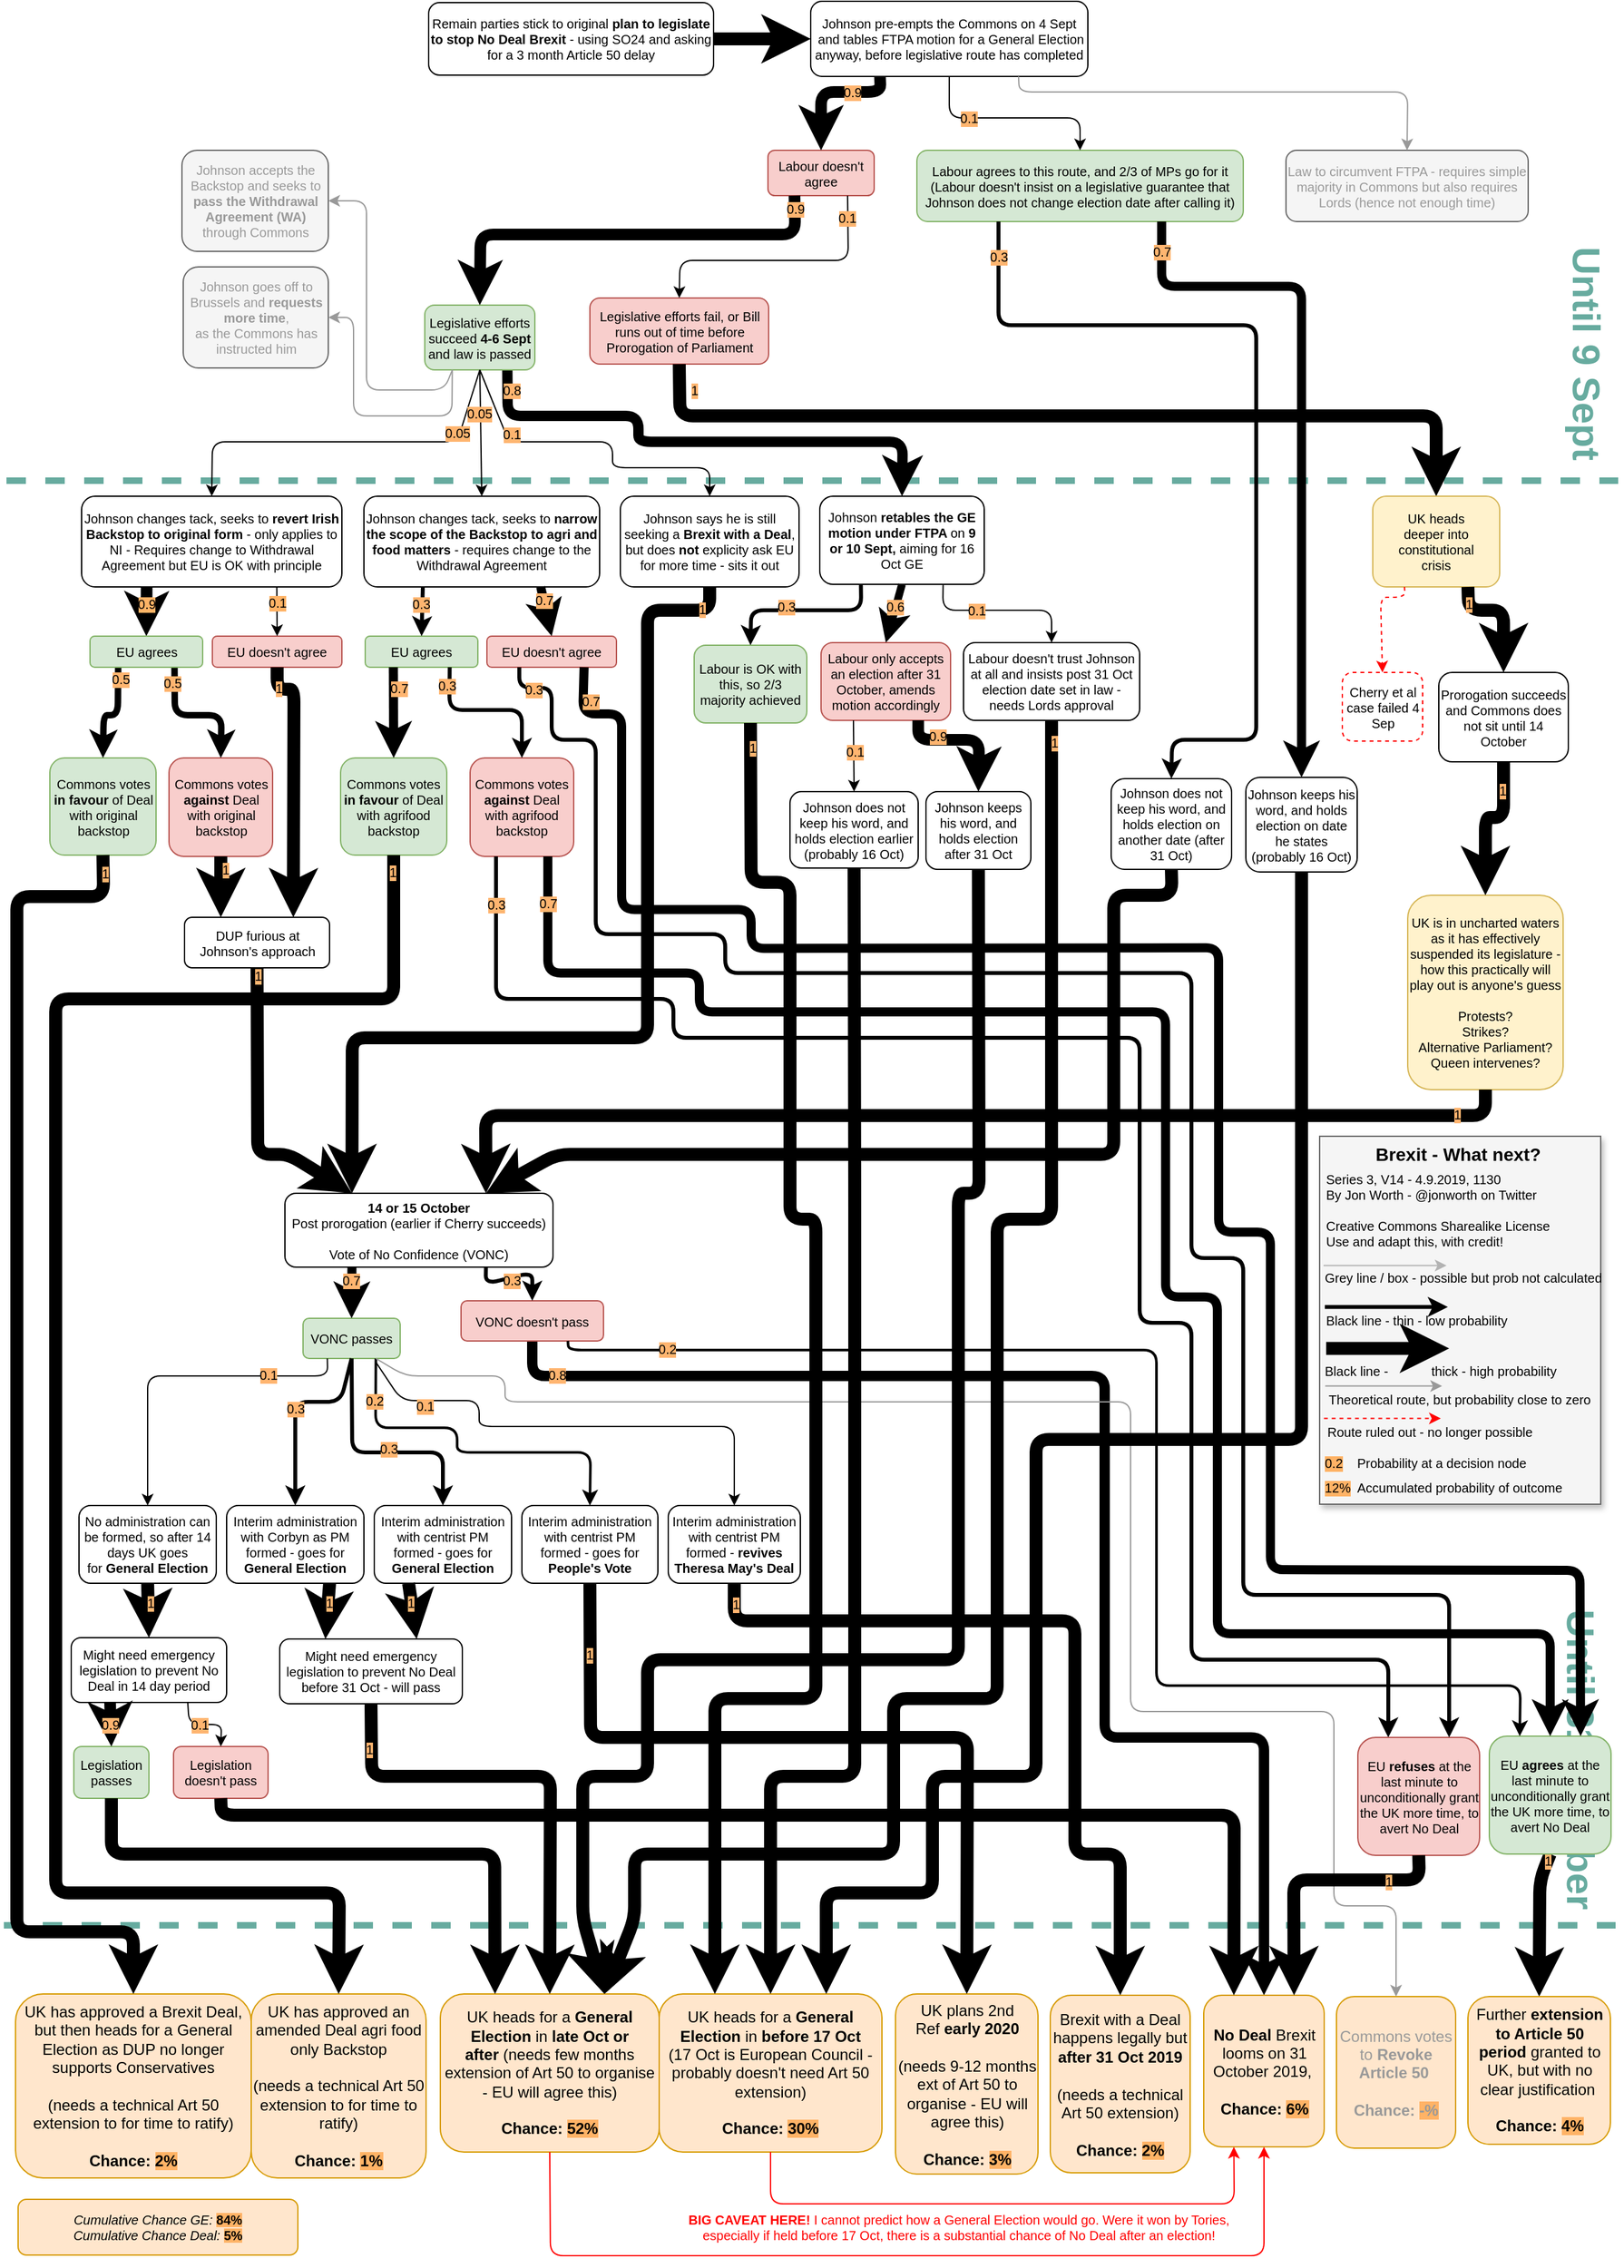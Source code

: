 <mxfile pages="1" version="11.2.5" type="device"><diagram id="lSXVcm9r7wIJ1-dpV6qa" name="Page-1"><mxGraphModel dx="1106" dy="789" grid="1" gridSize="10" guides="1" tooltips="1" connect="1" arrows="1" fold="1" page="1" pageScale="1" pageWidth="827" pageHeight="1169" math="0" shadow="0"><root><mxCell id="0"/><mxCell id="1" parent="0"/><mxCell id="wgyVyq-LhQnyZhxP8kF4-78" value="" style="endArrow=none;dashed=1;html=1;strokeWidth=5;strokeColor=#67AB9F;fontSize=10;" parent="1" edge="1"><mxGeometry width="50" height="50" relative="1" as="geometry"><mxPoint x="13" y="1505" as="sourcePoint"/><mxPoint x="1257.5" y="1505" as="targetPoint"/></mxGeometry></mxCell><mxCell id="wgyVyq-LhQnyZhxP8kF4-16" value="" style="endArrow=classic;html=1;strokeWidth=10;exitX=0.5;exitY=1;exitDx=0;exitDy=0;entryX=0.5;entryY=0;entryDx=0;entryDy=0;fontSize=10;" parent="1" source="ASiiTHzmW-UItn4miQDS-46" target="BL-kFux2TK3ZMEraRpLe-72" edge="1"><mxGeometry width="50" height="50" relative="1" as="geometry"><mxPoint x="763" y="1562" as="sourcePoint"/><mxPoint x="813" y="1512" as="targetPoint"/><Array as="points"><mxPoint x="1199" y="1470"/></Array></mxGeometry></mxCell><mxCell id="wgyVyq-LhQnyZhxP8kF4-64" value="1" style="text;html=1;resizable=0;points=[];align=center;verticalAlign=middle;labelBackgroundColor=#FFB570;fontSize=10;" parent="wgyVyq-LhQnyZhxP8kF4-16" vertex="1" connectable="0"><mxGeometry x="-0.905" relative="1" as="geometry"><mxPoint as="offset"/></mxGeometry></mxCell><mxCell id="SMVI8kX6AazfbIFltAT5-60" value="" style="endArrow=none;dashed=1;html=1;strokeWidth=5;strokeColor=#67AB9F;fontSize=10;" parent="1" edge="1"><mxGeometry width="50" height="50" relative="1" as="geometry"><mxPoint x="15" y="390" as="sourcePoint"/><mxPoint x="1259.5" y="390" as="targetPoint"/></mxGeometry></mxCell><mxCell id="ASiiTHzmW-UItn4miQDS-11" value="" style="endArrow=classic;html=1;strokeColor=#000000;strokeWidth=8;fontColor=#000000;exitX=0.75;exitY=1;exitDx=0;exitDy=0;entryX=0.5;entryY=0;entryDx=0;entryDy=0;fontSize=10;" parent="1" source="8wbT9e71Y-yYrnzdaMmW-47" target="8wbT9e71Y-yYrnzdaMmW-62" edge="1"><mxGeometry width="50" height="50" relative="1" as="geometry"><mxPoint x="583" y="342" as="sourcePoint"/><mxPoint x="633" y="292" as="targetPoint"/><Array as="points"><mxPoint x="402" y="340"/><mxPoint x="503" y="340"/><mxPoint x="503" y="360"/><mxPoint x="707" y="360"/></Array></mxGeometry></mxCell><mxCell id="ASiiTHzmW-UItn4miQDS-33" value="0.8" style="text;html=1;resizable=0;points=[];align=center;verticalAlign=middle;labelBackgroundColor=#FFB570;fontColor=#000000;fontSize=10;" parent="ASiiTHzmW-UItn4miQDS-11" vertex="1" connectable="0"><mxGeometry x="-0.699" y="14" relative="1" as="geometry"><mxPoint x="-22" y="-6" as="offset"/></mxGeometry></mxCell><mxCell id="wgyVyq-LhQnyZhxP8kF4-77" value="&lt;font style=&quot;font-size: 30px&quot; color=&quot;#67ab9f&quot;&gt;&lt;b style=&quot;font-size: 30px&quot;&gt;Until 31 October&lt;br style=&quot;font-size: 30px&quot;&gt;&lt;/b&gt;&lt;/font&gt;" style="text;html=1;strokeColor=none;fillColor=none;align=right;verticalAlign=middle;whiteSpace=wrap;rounded=0;labelBackgroundColor=none;direction=south;rotation=90;fontSize=30;" parent="1" vertex="1"><mxGeometry x="1053.5" y="1300" width="356" height="33" as="geometry"/></mxCell><mxCell id="8wbT9e71Y-yYrnzdaMmW-93" value="" style="endArrow=classic;html=1;strokeColor=#000000;strokeWidth=8;fontColor=#FFB570;entryX=0.5;entryY=0;entryDx=0;entryDy=0;fontSize=10;exitX=0.5;exitY=1;exitDx=0;exitDy=0;" parent="1" source="8wbT9e71Y-yYrnzdaMmW-67" target="7K7P4XBZ72VktKCeOSTk-63" edge="1"><mxGeometry width="50" height="50" relative="1" as="geometry"><mxPoint x="378" y="1078" as="sourcePoint"/><mxPoint x="697" y="1473" as="targetPoint"/><Array as="points"><mxPoint x="421" y="1081"/><mxPoint x="863" y="1081"/><mxPoint x="863" y="1360"/><mxPoint x="986" y="1360"/></Array></mxGeometry></mxCell><mxCell id="8wbT9e71Y-yYrnzdaMmW-123" value="0.8" style="text;html=1;resizable=0;points=[];align=center;verticalAlign=middle;labelBackgroundColor=#FFB570;fontColor=#000000;fontSize=10;" parent="8wbT9e71Y-yYrnzdaMmW-93" vertex="1" connectable="0"><mxGeometry x="-0.876" y="-2" relative="1" as="geometry"><mxPoint x="-21" y="-3" as="offset"/></mxGeometry></mxCell><mxCell id="8wbT9e71Y-yYrnzdaMmW-6" value="&lt;font style=&quot;font-size: 30px&quot; color=&quot;#67ab9f&quot;&gt;&lt;b style=&quot;font-size: 30px&quot;&gt;Until 9 Sept&lt;br style=&quot;font-size: 30px&quot;&gt;&lt;/b&gt;&lt;/font&gt;" style="text;html=1;strokeColor=none;fillColor=none;align=right;verticalAlign=middle;whiteSpace=wrap;rounded=0;labelBackgroundColor=none;direction=south;rotation=90;fontSize=30;" parent="1" vertex="1"><mxGeometry x="1134" y="258" width="204" height="33" as="geometry"/></mxCell><mxCell id="7K7P4XBZ72VktKCeOSTk-57" value="UK plans 2nd Ref&amp;nbsp;&lt;span style=&quot;font-size: 12px&quot;&gt;&lt;b&gt;early 2020&lt;br&gt;&lt;/b&gt;&lt;/span&gt;&lt;b&gt;&lt;br&gt;&lt;/b&gt;(needs 9-12 months ext of Art 50 to organise - EU will agree this)&lt;b style=&quot;font-size: 12px&quot;&gt;&lt;br style=&quot;font-size: 12px&quot;&gt;&lt;/b&gt;&lt;br style=&quot;font-size: 12px&quot;&gt;&lt;b style=&quot;font-size: 12px&quot;&gt;Chance: &lt;span style=&quot;background-color: rgb(255 , 179 , 102) ; font-size: 12px&quot;&gt;3%&lt;/span&gt;&lt;/b&gt;" style="rounded=1;whiteSpace=wrap;html=1;fillColor=#ffe6cc;strokeColor=#d79b00;fontSize=12;" parent="1" vertex="1"><mxGeometry x="701.5" y="1558" width="110" height="139" as="geometry"/></mxCell><mxCell id="7K7P4XBZ72VktKCeOSTk-63" value="&lt;b style=&quot;font-size: 12px&quot;&gt;No Deal &lt;/b&gt;Brexit looms on 31 October 2019,&amp;nbsp;&lt;br style=&quot;font-size: 12px&quot;&gt;&lt;br style=&quot;font-size: 12px&quot;&gt;&lt;b style=&quot;font-size: 12px&quot;&gt;Chance: &lt;span style=&quot;background-color: rgb(255 , 179 , 102) ; font-size: 12px&quot;&gt;6%&lt;/span&gt;&lt;/b&gt;" style="rounded=1;whiteSpace=wrap;html=1;fillColor=#ffe6cc;strokeColor=#d79b00;fontSize=12;" parent="1" vertex="1"><mxGeometry x="939.5" y="1559" width="93" height="117" as="geometry"/></mxCell><mxCell id="7K7P4XBZ72VktKCeOSTk-72" value="Brexit with a Deal happens legally but&lt;br style=&quot;font-size: 12px&quot;&gt;&lt;b style=&quot;font-size: 12px&quot;&gt;after&lt;/b&gt;&lt;span style=&quot;font-size: 12px&quot;&gt;&lt;b style=&quot;font-size: 12px&quot;&gt;&amp;nbsp;31 Oct 2019&lt;br style=&quot;font-size: 12px&quot;&gt;&lt;/b&gt;&lt;/span&gt;&lt;br&gt;(needs a technical Art 50 extension)&lt;span style=&quot;font-size: 12px&quot;&gt;&lt;br style=&quot;font-size: 12px&quot;&gt;&lt;br style=&quot;font-size: 12px&quot;&gt;&lt;b style=&quot;font-size: 12px&quot;&gt;Chance: &lt;/b&gt;&lt;span style=&quot;font-weight: bold ; background-color: rgb(255 , 179 , 102) ; font-size: 12px&quot;&gt;2%&lt;/span&gt;&lt;br style=&quot;font-size: 12px&quot;&gt;&lt;/span&gt;" style="rounded=1;whiteSpace=wrap;html=1;fillColor=#ffe6cc;strokeColor=#d79b00;fontSize=12;" parent="1" vertex="1"><mxGeometry x="821" y="1559" width="108" height="137" as="geometry"/></mxCell><mxCell id="ezZ561g6iPy63EXMOgBz-5" value="UK heads for a &lt;b style=&quot;font-size: 12px&quot;&gt;General Election &lt;/b&gt;in &lt;b&gt;late&lt;/b&gt;&lt;b style=&quot;font-size: 12px&quot;&gt;&amp;nbsp;Oct or after&amp;nbsp;&lt;/b&gt;(needs few months extension of Art 50 to organise - EU will agree this)&lt;br style=&quot;font-size: 12px&quot;&gt;&lt;br style=&quot;font-size: 12px&quot;&gt;&lt;b style=&quot;font-size: 12px&quot;&gt;Chance: &lt;span style=&quot;background-color: rgb(255 , 179 , 102) ; font-size: 12px&quot;&gt;52%&lt;/span&gt;&lt;/b&gt;" style="rounded=1;whiteSpace=wrap;html=1;fillColor=#ffe6cc;strokeColor=#d79b00;fontSize=12;" parent="1" vertex="1"><mxGeometry x="350" y="1558" width="169" height="122" as="geometry"/></mxCell><mxCell id="BL-kFux2TK3ZMEraRpLe-72" value="Further &lt;b style=&quot;font-size: 12px&quot;&gt;extension to Article 50 period&lt;/b&gt; granted to UK, but with no clear justification&amp;nbsp;&lt;br style=&quot;font-size: 12px&quot;&gt;&lt;br style=&quot;font-size: 12px&quot;&gt;&lt;b style=&quot;font-size: 12px&quot;&gt;Chance: &lt;span style=&quot;background-color: rgb(255 , 179 , 102) ; font-size: 12px&quot;&gt;4%&lt;/span&gt;&lt;/b&gt;" style="rounded=1;whiteSpace=wrap;html=1;fillColor=#ffe6cc;strokeColor=#d79b00;fontSize=12;" parent="1" vertex="1"><mxGeometry x="1143.5" y="1560" width="110" height="114" as="geometry"/></mxCell><mxCell id="0ZxB78aHKAC87hzvvOJA-35" value="Johnson changes tack, seeks to &lt;b style=&quot;font-size: 10px&quot;&gt;revert Irish Backstop to original form&lt;/b&gt; - only applies to NI - Requires change to Withdrawal Agreement but EU is OK with principle" style="rounded=1;whiteSpace=wrap;html=1;fontSize=10;" parent="1" vertex="1"><mxGeometry x="73" y="402" width="201" height="70" as="geometry"/></mxCell><mxCell id="0ZxB78aHKAC87hzvvOJA-40" value="EU doesn't agree" style="rounded=1;whiteSpace=wrap;html=1;fillColor=#f8cecc;strokeColor=#b85450;fontSize=10;" parent="1" vertex="1"><mxGeometry x="174" y="510" width="100" height="24" as="geometry"/></mxCell><mxCell id="0ZxB78aHKAC87hzvvOJA-42" value="" style="endArrow=classic;html=1;strokeWidth=1;entryX=0.5;entryY=0;entryDx=0;entryDy=0;exitX=0.75;exitY=1;exitDx=0;exitDy=0;fontSize=10;" parent="1" source="0ZxB78aHKAC87hzvvOJA-35" target="0ZxB78aHKAC87hzvvOJA-40" edge="1"><mxGeometry width="50" height="50" relative="1" as="geometry"><mxPoint x="181" y="492" as="sourcePoint"/><mxPoint x="125" y="515" as="targetPoint"/><Array as="points"/></mxGeometry></mxCell><mxCell id="0ZxB78aHKAC87hzvvOJA-43" value="0.1" style="text;html=1;resizable=0;points=[];align=center;verticalAlign=middle;labelBackgroundColor=#FFB366;fontSize=10;" parent="0ZxB78aHKAC87hzvvOJA-42" vertex="1" connectable="0"><mxGeometry x="-0.363" relative="1" as="geometry"><mxPoint as="offset"/></mxGeometry></mxCell><mxCell id="0ZxB78aHKAC87hzvvOJA-44" value="" style="endArrow=classic;html=1;strokeWidth=9;entryX=0.5;entryY=0;entryDx=0;entryDy=0;exitX=0.25;exitY=1;exitDx=0;exitDy=0;fontSize=10;" parent="1" source="0ZxB78aHKAC87hzvvOJA-35" target="0ZxB78aHKAC87hzvvOJA-41" edge="1"><mxGeometry width="50" height="50" relative="1" as="geometry"><mxPoint x="181" y="482" as="sourcePoint"/><mxPoint x="226" y="515" as="targetPoint"/><Array as="points"/></mxGeometry></mxCell><mxCell id="0ZxB78aHKAC87hzvvOJA-45" value="0.9" style="text;html=1;resizable=0;points=[];align=center;verticalAlign=middle;labelBackgroundColor=#FFB366;fontSize=10;" parent="0ZxB78aHKAC87hzvvOJA-44" vertex="1" connectable="0"><mxGeometry x="-0.327" relative="1" as="geometry"><mxPoint as="offset"/></mxGeometry></mxCell><mxCell id="0ZxB78aHKAC87hzvvOJA-47" value="DUP furious at Johnson's approach" style="rounded=1;whiteSpace=wrap;html=1;fontSize=10;" parent="1" vertex="1"><mxGeometry x="152.5" y="727" width="112" height="39" as="geometry"/></mxCell><mxCell id="0ZxB78aHKAC87hzvvOJA-49" value="" style="endArrow=classic;html=1;strokeColor=#000000;strokeWidth=10;entryX=0.75;entryY=0;entryDx=0;entryDy=0;exitX=0.5;exitY=1;exitDx=0;exitDy=0;fontSize=10;" parent="1" source="0ZxB78aHKAC87hzvvOJA-40" target="0ZxB78aHKAC87hzvvOJA-47" edge="1"><mxGeometry width="50" height="50" relative="1" as="geometry"><mxPoint x="126.5" y="655" as="sourcePoint"/><mxPoint x="374.5" y="864" as="targetPoint"/><Array as="points"><mxPoint x="224" y="551"/><mxPoint x="237" y="551"/></Array></mxGeometry></mxCell><mxCell id="0ZxB78aHKAC87hzvvOJA-61" value="1" style="text;html=1;resizable=0;points=[];align=center;verticalAlign=middle;labelBackgroundColor=#FFB570;fontSize=10;" parent="0ZxB78aHKAC87hzvvOJA-49" vertex="1" connectable="0"><mxGeometry x="-0.827" y="1" relative="1" as="geometry"><mxPoint as="offset"/></mxGeometry></mxCell><mxCell id="0ZxB78aHKAC87hzvvOJA-50" value="Commons votes &lt;b style=&quot;font-size: 10px;&quot;&gt;in favour&lt;/b&gt; of Deal with original backstop" style="rounded=1;whiteSpace=wrap;html=1;fontSize=10;fillColor=#d5e8d4;strokeColor=#82b366;" parent="1" vertex="1"><mxGeometry x="48.5" y="604" width="82" height="75" as="geometry"/></mxCell><mxCell id="0ZxB78aHKAC87hzvvOJA-51" value="Commons votes &lt;b style=&quot;font-size: 10px;&quot;&gt;against&lt;/b&gt; Deal with original backstop" style="rounded=1;whiteSpace=wrap;html=1;fontSize=10;fillColor=#f8cecc;strokeColor=#b85450;" parent="1" vertex="1"><mxGeometry x="140.5" y="604" width="80" height="76" as="geometry"/></mxCell><mxCell id="0ZxB78aHKAC87hzvvOJA-52" value="" style="endArrow=classic;html=1;strokeColor=#000000;strokeWidth=5;exitX=0.25;exitY=1;exitDx=0;exitDy=0;entryX=0.5;entryY=0;entryDx=0;entryDy=0;fontSize=10;" parent="1" source="0ZxB78aHKAC87hzvvOJA-41" target="0ZxB78aHKAC87hzvvOJA-50" edge="1"><mxGeometry width="50" height="50" relative="1" as="geometry"><mxPoint x="-68" y="605" as="sourcePoint"/><mxPoint x="-18" y="555" as="targetPoint"/><Array as="points"><mxPoint x="101" y="571"/><mxPoint x="90" y="571"/></Array></mxGeometry></mxCell><mxCell id="0ZxB78aHKAC87hzvvOJA-59" value="0.5" style="text;html=1;resizable=0;points=[];align=center;verticalAlign=middle;labelBackgroundColor=#FFB570;fontSize=10;" parent="0ZxB78aHKAC87hzvvOJA-52" vertex="1" connectable="0"><mxGeometry x="-0.734" relative="1" as="geometry"><mxPoint x="2" y="-2" as="offset"/></mxGeometry></mxCell><mxCell id="0ZxB78aHKAC87hzvvOJA-53" value="" style="endArrow=classic;html=1;strokeColor=#000000;strokeWidth=5;exitX=0.75;exitY=1;exitDx=0;exitDy=0;entryX=0.5;entryY=0;entryDx=0;entryDy=0;fontSize=10;" parent="1" source="0ZxB78aHKAC87hzvvOJA-41" target="0ZxB78aHKAC87hzvvOJA-51" edge="1"><mxGeometry width="50" height="50" relative="1" as="geometry"><mxPoint x="1.75" y="455.5" as="sourcePoint"/><mxPoint x="-20" y="695" as="targetPoint"/><Array as="points"><mxPoint x="145" y="571"/><mxPoint x="181" y="571"/></Array></mxGeometry></mxCell><mxCell id="0ZxB78aHKAC87hzvvOJA-60" value="0.5" style="text;html=1;resizable=0;points=[];align=center;verticalAlign=middle;labelBackgroundColor=#FFB570;fontSize=10;" parent="0ZxB78aHKAC87hzvvOJA-53" vertex="1" connectable="0"><mxGeometry x="-0.749" y="-1" relative="1" as="geometry"><mxPoint x="-1" y="-2" as="offset"/></mxGeometry></mxCell><mxCell id="0ZxB78aHKAC87hzvvOJA-54" value="UK has approved a Brexit Deal, but then heads for a General Election as DUP no longer supports Conservatives&lt;br&gt;&lt;br&gt;(needs a technical Art 50 extension to for time to ratify)&lt;br style=&quot;font-size: 12px&quot;&gt;&lt;br style=&quot;font-size: 12px&quot;&gt;&lt;b style=&quot;font-size: 12px&quot;&gt;Chance:&amp;nbsp;&lt;span style=&quot;background-color: rgb(255 , 179 , 102) ; font-size: 12px&quot;&gt;2%&lt;/span&gt;&lt;/b&gt;" style="rounded=1;whiteSpace=wrap;html=1;fillColor=#ffe6cc;strokeColor=#d79b00;fontSize=12;" parent="1" vertex="1"><mxGeometry x="22" y="1558" width="182" height="142" as="geometry"/></mxCell><mxCell id="0ZxB78aHKAC87hzvvOJA-57" value="" style="endArrow=classic;html=1;strokeColor=#000000;strokeWidth=10;entryX=0.25;entryY=0;entryDx=0;entryDy=0;exitX=0.5;exitY=1;exitDx=0;exitDy=0;fontSize=10;" parent="1" source="0ZxB78aHKAC87hzvvOJA-51" target="0ZxB78aHKAC87hzvvOJA-47" edge="1"><mxGeometry width="50" height="50" relative="1" as="geometry"><mxPoint x="308" y="380" as="sourcePoint"/><mxPoint x="338.5" y="739.5" as="targetPoint"/><Array as="points"/></mxGeometry></mxCell><mxCell id="0ZxB78aHKAC87hzvvOJA-70" value="1" style="text;html=1;resizable=0;points=[];align=center;verticalAlign=middle;labelBackgroundColor=#FFB570;fontSize=10;" parent="0ZxB78aHKAC87hzvvOJA-57" vertex="1" connectable="0"><mxGeometry x="-0.576" y="3" relative="1" as="geometry"><mxPoint as="offset"/></mxGeometry></mxCell><mxCell id="0ZxB78aHKAC87hzvvOJA-58" value="" style="endArrow=classic;html=1;strokeColor=#000000;strokeWidth=10;entryX=0.5;entryY=0;entryDx=0;entryDy=0;exitX=0.5;exitY=1;exitDx=0;exitDy=0;fontSize=10;" parent="1" source="0ZxB78aHKAC87hzvvOJA-50" target="0ZxB78aHKAC87hzvvOJA-54" edge="1"><mxGeometry width="50" height="50" relative="1" as="geometry"><mxPoint x="127" y="765" as="sourcePoint"/><mxPoint x="174" y="815" as="targetPoint"/><Array as="points"><mxPoint x="90" y="711"/><mxPoint x="23" y="711"/><mxPoint x="23" y="1510"/><mxPoint x="113" y="1510"/></Array></mxGeometry></mxCell><mxCell id="0ZxB78aHKAC87hzvvOJA-69" value="1" style="text;html=1;resizable=0;points=[];align=center;verticalAlign=middle;labelBackgroundColor=#FFB570;fontSize=10;" parent="0ZxB78aHKAC87hzvvOJA-58" vertex="1" connectable="0"><mxGeometry x="-0.974" y="1" relative="1" as="geometry"><mxPoint as="offset"/></mxGeometry></mxCell><mxCell id="0ZxB78aHKAC87hzvvOJA-41" value="EU agrees" style="rounded=1;whiteSpace=wrap;html=1;fillColor=#d5e8d4;strokeColor=#82b366;fontSize=10;" parent="1" vertex="1"><mxGeometry x="79.5" y="510" width="87" height="24" as="geometry"/></mxCell><mxCell id="0ZxB78aHKAC87hzvvOJA-66" value="&lt;i style=&quot;font-size: 10px&quot;&gt;Cumulative Chance GE:&lt;/i&gt;&lt;b style=&quot;font-size: 10px&quot;&gt;&amp;nbsp;&lt;span style=&quot;background-color: rgb(255 , 179 , 102) ; font-size: 10px&quot;&gt;84%&lt;br style=&quot;font-size: 10px&quot;&gt;&lt;/span&gt;&lt;/b&gt;&lt;i style=&quot;font-size: 10px&quot;&gt;Cumulative Chance Deal:&lt;/i&gt;&lt;b style=&quot;font-size: 10px&quot;&gt;&amp;nbsp;&lt;/b&gt;&lt;span style=&quot;font-weight: bold ; background-color: rgb(255 , 179 , 102) ; font-size: 10px&quot;&gt;5%&lt;/span&gt;&lt;i style=&quot;font-size: 10px&quot;&gt;&lt;br&gt;&lt;/i&gt;" style="rounded=1;whiteSpace=wrap;html=1;fillColor=#ffe6cc;strokeColor=#d79b00;fontSize=10;" parent="1" vertex="1"><mxGeometry x="24" y="1716.5" width="216" height="43" as="geometry"/></mxCell><mxCell id="8wbT9e71Y-yYrnzdaMmW-8" value="Remain parties stick to original &lt;b&gt;plan to legislate to stop No Deal Brexit&lt;/b&gt; - using SO24 and asking for a 3 month Article 50 delay" style="rounded=1;whiteSpace=wrap;html=1;fontSize=10;" parent="1" vertex="1"><mxGeometry x="341" y="21" width="220" height="56" as="geometry"/></mxCell><mxCell id="8wbT9e71Y-yYrnzdaMmW-41" value="Legislative efforts fail, or Bill runs out of time before Prorogation of Parliament" style="rounded=1;whiteSpace=wrap;html=1;fillColor=#f8cecc;strokeColor=#b85450;fontSize=10;" parent="1" vertex="1"><mxGeometry x="465.5" y="249" width="138" height="51" as="geometry"/></mxCell><mxCell id="8wbT9e71Y-yYrnzdaMmW-47" value="Legislative efforts succeed &lt;b&gt;4-6 Sept &lt;/b&gt;and law is passed" style="rounded=1;whiteSpace=wrap;html=1;fillColor=#d5e8d4;strokeColor=#82b366;fontSize=10;" parent="1" vertex="1"><mxGeometry x="338" y="254.5" width="85" height="50" as="geometry"/></mxCell><mxCell id="8wbT9e71Y-yYrnzdaMmW-61" value="Johnson accepts the Backstop and seeks to &lt;b style=&quot;font-size: 10px;&quot;&gt;pass the Withdrawal Agreement (WA)&lt;/b&gt; through Commons" style="rounded=1;whiteSpace=wrap;html=1;fontSize=10;fillColor=#f5f5f5;strokeColor=#666666;fontColor=#999999;" parent="1" vertex="1"><mxGeometry x="150.5" y="135" width="113" height="78" as="geometry"/></mxCell><mxCell id="8wbT9e71Y-yYrnzdaMmW-62" value="Johnson &lt;b style=&quot;font-size: 10px&quot;&gt;retables the GE motion under FTPA &lt;/b&gt;&lt;span style=&quot;font-size: 10px&quot;&gt;on&lt;/span&gt;&lt;b style=&quot;font-size: 10px&quot;&gt; 9 or 10 Sept, &lt;/b&gt;&lt;span style=&quot;font-size: 10px&quot;&gt;aiming for 16 Oct GE&lt;br&gt;&lt;/span&gt;" style="rounded=1;whiteSpace=wrap;html=1;fontSize=10;" parent="1" vertex="1"><mxGeometry x="643" y="402" width="127" height="68" as="geometry"/></mxCell><mxCell id="8wbT9e71Y-yYrnzdaMmW-65" value="&lt;b style=&quot;font-size: 10px&quot;&gt;14 or 15 October&lt;br&gt;&lt;/b&gt;Post prorogation (earlier if Cherry succeeds)&lt;br style=&quot;font-size: 10px&quot;&gt;&lt;br style=&quot;font-size: 10px&quot;&gt;Vote of No Confidence (VONC)" style="rounded=1;whiteSpace=wrap;html=1;fontSize=10;" parent="1" vertex="1"><mxGeometry x="230" y="940" width="207" height="57" as="geometry"/></mxCell><mxCell id="8wbT9e71Y-yYrnzdaMmW-66" value="VONC passes" style="rounded=1;whiteSpace=wrap;html=1;fillColor=#d5e8d4;strokeColor=#82b366;fontSize=10;" parent="1" vertex="1"><mxGeometry x="244" y="1036.5" width="75" height="31" as="geometry"/></mxCell><mxCell id="8wbT9e71Y-yYrnzdaMmW-67" value="VONC doesn't pass" style="rounded=1;whiteSpace=wrap;html=1;fillColor=#f8cecc;strokeColor=#b85450;fontSize=10;" parent="1" vertex="1"><mxGeometry x="366" y="1023" width="110" height="31" as="geometry"/></mxCell><mxCell id="8wbT9e71Y-yYrnzdaMmW-68" value="" style="endArrow=classic;html=1;strokeColor=#000000;strokeWidth=3;exitX=0.75;exitY=1;exitDx=0;exitDy=0;entryX=0.5;entryY=0;entryDx=0;entryDy=0;fontSize=10;" parent="1" source="8wbT9e71Y-yYrnzdaMmW-65" target="8wbT9e71Y-yYrnzdaMmW-67" edge="1"><mxGeometry width="50" height="50" relative="1" as="geometry"><mxPoint x="287.5" y="1231.389" as="sourcePoint"/><mxPoint x="337.5" y="1181.389" as="targetPoint"/><Array as="points"><mxPoint x="385" y="1010"/><mxPoint x="421" y="1001"/></Array></mxGeometry></mxCell><mxCell id="8wbT9e71Y-yYrnzdaMmW-69" value="0.3" style="text;html=1;resizable=0;points=[];align=center;verticalAlign=middle;labelBackgroundColor=#FFB570;fontSize=10;" parent="8wbT9e71Y-yYrnzdaMmW-68" vertex="1" connectable="0"><mxGeometry x="-0.254" y="-2" relative="1" as="geometry"><mxPoint x="5.5" y="-2" as="offset"/></mxGeometry></mxCell><mxCell id="8wbT9e71Y-yYrnzdaMmW-70" value="" style="endArrow=classic;html=1;strokeColor=#000000;strokeWidth=7;exitX=0.25;exitY=1;exitDx=0;exitDy=0;entryX=0.5;entryY=0;entryDx=0;entryDy=0;fontSize=10;" parent="1" source="8wbT9e71Y-yYrnzdaMmW-65" target="8wbT9e71Y-yYrnzdaMmW-66" edge="1"><mxGeometry width="50" height="50" relative="1" as="geometry"><mxPoint x="338.25" y="1031.389" as="sourcePoint"/><mxPoint x="409" y="1059.389" as="targetPoint"/><Array as="points"/></mxGeometry></mxCell><mxCell id="8wbT9e71Y-yYrnzdaMmW-71" value="0.7" style="text;html=1;resizable=0;points=[];align=center;verticalAlign=middle;labelBackgroundColor=#FFB570;fontSize=10;" parent="8wbT9e71Y-yYrnzdaMmW-70" vertex="1" connectable="0"><mxGeometry x="-0.483" y="-1" relative="1" as="geometry"><mxPoint as="offset"/></mxGeometry></mxCell><mxCell id="8wbT9e71Y-yYrnzdaMmW-103" value="" style="endArrow=classic;html=1;strokeColor=#000000;strokeWidth=10;fontColor=#000000;entryX=0.25;entryY=0;entryDx=0;entryDy=0;fontSize=10;exitX=0.5;exitY=1;exitDx=0;exitDy=0;" parent="1" source="0ZxB78aHKAC87hzvvOJA-47" target="8wbT9e71Y-yYrnzdaMmW-65" edge="1"><mxGeometry width="50" height="50" relative="1" as="geometry"><mxPoint x="193" y="801" as="sourcePoint"/><mxPoint x="403" y="1112" as="targetPoint"/><Array as="points"><mxPoint x="209" y="910"/><mxPoint x="233" y="910"/></Array></mxGeometry></mxCell><mxCell id="8wbT9e71Y-yYrnzdaMmW-129" value="1" style="text;html=1;resizable=0;points=[];align=center;verticalAlign=middle;labelBackgroundColor=#FFB570;fontColor=#000000;fontSize=10;" parent="8wbT9e71Y-yYrnzdaMmW-103" vertex="1" connectable="0"><mxGeometry x="-0.86" y="-2" relative="1" as="geometry"><mxPoint x="2.5" y="-10" as="offset"/></mxGeometry></mxCell><mxCell id="-vOMmekHQ_xhAw18Fmwu-6" value="Commons votes to &lt;b style=&quot;font-size: 12px;&quot;&gt;Revoke Article 50&lt;/b&gt;&amp;nbsp;&lt;br style=&quot;font-size: 12px;&quot;&gt;&lt;br style=&quot;font-size: 12px;&quot;&gt;&lt;b style=&quot;font-size: 12px;&quot;&gt;Chance: &lt;span style=&quot;background-color: rgb(255, 179, 102); font-size: 12px;&quot;&gt;-%&lt;/span&gt;&lt;/b&gt;" style="rounded=1;whiteSpace=wrap;html=1;fillColor=#ffe6cc;strokeColor=#d79b00;fontSize=12;fontColor=#999999;" parent="1" vertex="1"><mxGeometry x="1042" y="1560" width="92" height="117" as="geometry"/></mxCell><mxCell id="-vOMmekHQ_xhAw18Fmwu-13" value="&lt;b&gt;BIG CAVEAT HERE!&lt;/b&gt; I cannot predict how a General Election would go. Were it won by Tories, especially if held before 17 Oct, there is a substantial chance of No Deal after an election!" style="text;html=1;strokeColor=none;fillColor=none;align=center;verticalAlign=middle;whiteSpace=wrap;rounded=0;labelBackgroundColor=none;fontSize=10;fontColor=#FF0000;" parent="1" vertex="1"><mxGeometry x="537.5" y="1728" width="425" height="20" as="geometry"/></mxCell><mxCell id="ASiiTHzmW-UItn4miQDS-3" value="Johnson goes off to Brussels and &lt;b style=&quot;font-size: 10px;&quot;&gt;requests more time&lt;/b&gt;,&lt;br style=&quot;font-size: 10px;&quot;&gt;as the Commons has instructed him" style="rounded=1;whiteSpace=wrap;html=1;fontSize=10;fillColor=#f5f5f5;strokeColor=#666666;fontColor=#999999;" parent="1" vertex="1"><mxGeometry x="151.5" y="225" width="112" height="78" as="geometry"/></mxCell><mxCell id="ASiiTHzmW-UItn4miQDS-6" value="" style="endArrow=classic;html=1;strokeColor=#000000;strokeWidth=10;fontColor=#000000;exitX=0.5;exitY=1;exitDx=0;exitDy=0;fontSize=10;entryX=0.5;entryY=0;entryDx=0;entryDy=0;" parent="1" source="8wbT9e71Y-yYrnzdaMmW-41" target="wgyVyq-LhQnyZhxP8kF4-5" edge="1"><mxGeometry width="50" height="50" relative="1" as="geometry"><mxPoint x="213" y="382" as="sourcePoint"/><mxPoint x="321" y="341" as="targetPoint"/><Array as="points"><mxPoint x="535" y="340"/><mxPoint x="1119" y="340"/></Array></mxGeometry></mxCell><mxCell id="ASiiTHzmW-UItn4miQDS-37" value="1" style="text;html=1;resizable=0;points=[];align=center;verticalAlign=middle;labelBackgroundColor=#FFB570;fontColor=#000000;fontSize=10;" parent="ASiiTHzmW-UItn4miQDS-6" vertex="1" connectable="0"><mxGeometry x="-0.796" relative="1" as="geometry"><mxPoint x="-19" y="-20" as="offset"/></mxGeometry></mxCell><mxCell id="ASiiTHzmW-UItn4miQDS-7" value="" style="endArrow=classic;html=1;strokeColor=#000000;strokeWidth=1;fontColor=#000000;exitX=0.5;exitY=1;exitDx=0;exitDy=0;entryX=0.5;entryY=0;entryDx=0;entryDy=0;fontSize=10;" parent="1" source="8wbT9e71Y-yYrnzdaMmW-47" target="0ZxB78aHKAC87hzvvOJA-35" edge="1"><mxGeometry width="50" height="50" relative="1" as="geometry"><mxPoint x="603" y="342" as="sourcePoint"/><mxPoint x="653" y="292" as="targetPoint"/><Array as="points"><mxPoint x="363" y="360"/><mxPoint x="174" y="360"/></Array></mxGeometry></mxCell><mxCell id="ASiiTHzmW-UItn4miQDS-36" value="0.05" style="text;html=1;resizable=0;points=[];align=center;verticalAlign=middle;labelBackgroundColor=#FFB570;fontColor=#000000;fontSize=10;" parent="ASiiTHzmW-UItn4miQDS-7" vertex="1" connectable="0"><mxGeometry x="-0.687" y="-19" relative="1" as="geometry"><mxPoint x="14.5" y="11" as="offset"/></mxGeometry></mxCell><mxCell id="ASiiTHzmW-UItn4miQDS-8" value="Johnson says he is still seeking a &lt;b style=&quot;font-size: 10px&quot;&gt;Brexit with a Deal&lt;/b&gt;, but does &lt;b style=&quot;font-size: 10px&quot;&gt;not &lt;/b&gt;explicity ask EU for more time - sits it out" style="rounded=1;whiteSpace=wrap;html=1;fontSize=10;" parent="1" vertex="1"><mxGeometry x="489" y="402" width="138" height="70" as="geometry"/></mxCell><mxCell id="ASiiTHzmW-UItn4miQDS-12" value="" style="endArrow=classic;html=1;strokeColor=#000000;strokeWidth=1;fontColor=#000000;exitX=0.5;exitY=1;exitDx=0;exitDy=0;entryX=0.5;entryY=0;entryDx=0;entryDy=0;fontSize=10;" parent="1" source="8wbT9e71Y-yYrnzdaMmW-47" target="ASiiTHzmW-UItn4miQDS-8" edge="1"><mxGeometry width="50" height="50" relative="1" as="geometry"><mxPoint x="663" y="342" as="sourcePoint"/><mxPoint x="713" y="292" as="targetPoint"/><Array as="points"><mxPoint x="403" y="360"/><mxPoint x="483" y="360"/><mxPoint x="483" y="380"/><mxPoint x="558" y="380"/></Array></mxGeometry></mxCell><mxCell id="ASiiTHzmW-UItn4miQDS-32" value="0.1" style="text;html=1;resizable=0;points=[];align=center;verticalAlign=middle;labelBackgroundColor=#FFB570;fontColor=#000000;fontSize=10;" parent="ASiiTHzmW-UItn4miQDS-12" vertex="1" connectable="0"><mxGeometry x="-0.881" y="16" relative="1" as="geometry"><mxPoint x="4" y="40.5" as="offset"/></mxGeometry></mxCell><mxCell id="ASiiTHzmW-UItn4miQDS-46" value="EU &lt;b style=&quot;font-size: 10px&quot;&gt;agrees&amp;nbsp;&lt;/b&gt;at the last minute to unconditionally grant the UK more time, to avert No Deal" style="rounded=1;whiteSpace=wrap;html=1;fontSize=10;fillColor=#d5e8d4;strokeColor=#82b366;" parent="1" vertex="1"><mxGeometry x="1160" y="1359" width="94" height="91" as="geometry"/></mxCell><mxCell id="wgyVyq-LhQnyZhxP8kF4-5" value="UK heads&lt;br&gt;deeper into&lt;br&gt;constitutional&lt;br&gt;crisis" style="rounded=1;whiteSpace=wrap;html=1;fontSize=10;fillColor=#fff2cc;strokeColor=#d6b656;" parent="1" vertex="1"><mxGeometry x="1070" y="402" width="98" height="70" as="geometry"/></mxCell><mxCell id="wgyVyq-LhQnyZhxP8kF4-7" value="Cherry et al case failed 4 Sep" style="rounded=1;whiteSpace=wrap;html=1;fontSize=10;strokeColor=#FF0000;dashed=1;" parent="1" vertex="1"><mxGeometry x="1046.5" y="538" width="62" height="53" as="geometry"/></mxCell><mxCell id="wgyVyq-LhQnyZhxP8kF4-8" value="Prorogation succeeds and Commons does not sit until 14 October" style="rounded=1;whiteSpace=wrap;html=1;fontSize=10;" parent="1" vertex="1"><mxGeometry x="1121" y="538" width="100" height="69" as="geometry"/></mxCell><mxCell id="wgyVyq-LhQnyZhxP8kF4-12" value="" style="endArrow=classic;html=1;strokeWidth=1;exitX=0.25;exitY=1;exitDx=0;exitDy=0;entryX=0.5;entryY=0;entryDx=0;entryDy=0;fontSize=10;strokeColor=#FF0000;dashed=1;" parent="1" source="wgyVyq-LhQnyZhxP8kF4-5" target="wgyVyq-LhQnyZhxP8kF4-7" edge="1"><mxGeometry width="50" height="50" relative="1" as="geometry"><mxPoint x="1029.5" y="494.5" as="sourcePoint"/><mxPoint x="976.5" y="569" as="targetPoint"/><Array as="points"><mxPoint x="1095" y="480"/><mxPoint x="1076" y="480"/></Array></mxGeometry></mxCell><mxCell id="wgyVyq-LhQnyZhxP8kF4-13" value="" style="endArrow=classic;html=1;strokeWidth=10;exitX=0.75;exitY=1;exitDx=0;exitDy=0;entryX=0.5;entryY=0;entryDx=0;entryDy=0;fontSize=10;" parent="1" source="wgyVyq-LhQnyZhxP8kF4-5" target="wgyVyq-LhQnyZhxP8kF4-8" edge="1"><mxGeometry width="50" height="50" relative="1" as="geometry"><mxPoint x="1071" y="494.5" as="sourcePoint"/><mxPoint x="1058.5" y="568" as="targetPoint"/><Array as="points"><mxPoint x="1144" y="490"/><mxPoint x="1171" y="490"/></Array></mxGeometry></mxCell><mxCell id="wgyVyq-LhQnyZhxP8kF4-24" value="1" style="text;html=1;resizable=0;points=[];align=center;verticalAlign=middle;labelBackgroundColor=#FFB570;fontSize=10;" parent="wgyVyq-LhQnyZhxP8kF4-13" vertex="1" connectable="0"><mxGeometry x="-0.836" y="-2" relative="1" as="geometry"><mxPoint x="2.5" y="5" as="offset"/></mxGeometry></mxCell><mxCell id="wgyVyq-LhQnyZhxP8kF4-26" value="Interim administration with centrist PM formed - goes for &lt;b style=&quot;font-size: 10px;&quot;&gt;People's Vote&lt;/b&gt;" style="rounded=1;whiteSpace=wrap;html=1;fontSize=10;" parent="1" vertex="1"><mxGeometry x="413" y="1181" width="105" height="60" as="geometry"/></mxCell><mxCell id="wgyVyq-LhQnyZhxP8kF4-27" value="Interim administration with Corbyn as PM formed - goes for &lt;b style=&quot;font-size: 10px;&quot;&gt;General Election&lt;/b&gt;" style="rounded=1;whiteSpace=wrap;html=1;fontSize=10;" parent="1" vertex="1"><mxGeometry x="185" y="1181" width="106" height="60" as="geometry"/></mxCell><mxCell id="wgyVyq-LhQnyZhxP8kF4-28" value="No administration can be formed, so after 14 days UK goes for&amp;nbsp;&lt;b style=&quot;font-size: 10px;&quot;&gt;General Election&lt;/b&gt;" style="rounded=1;whiteSpace=wrap;html=1;fontSize=10;" parent="1" vertex="1"><mxGeometry x="71" y="1181" width="106" height="60" as="geometry"/></mxCell><mxCell id="wgyVyq-LhQnyZhxP8kF4-29" value="Might need emergency legislation to prevent No Deal before 31 Oct - will pass" style="rounded=1;whiteSpace=wrap;html=1;fontSize=10;" parent="1" vertex="1"><mxGeometry x="226" y="1284" width="141" height="50" as="geometry"/></mxCell><mxCell id="wgyVyq-LhQnyZhxP8kF4-30" value="Might need emergency legislation to prevent No Deal in 14 day period" style="rounded=1;whiteSpace=wrap;html=1;fontSize=10;" parent="1" vertex="1"><mxGeometry x="65" y="1283" width="120" height="50" as="geometry"/></mxCell><mxCell id="wgyVyq-LhQnyZhxP8kF4-31" value="" style="endArrow=classic;html=1;strokeWidth=10;fontSize=10;exitX=0.5;exitY=1;exitDx=0;exitDy=0;entryX=0.5;entryY=0;entryDx=0;entryDy=0;" parent="1" source="wgyVyq-LhQnyZhxP8kF4-29" target="ezZ561g6iPy63EXMOgBz-5" edge="1"><mxGeometry width="50" height="50" relative="1" as="geometry"><mxPoint x="283" y="1412" as="sourcePoint"/><mxPoint x="333" y="1362" as="targetPoint"/><Array as="points"><mxPoint x="297" y="1390"/><mxPoint x="435" y="1390"/></Array></mxGeometry></mxCell><mxCell id="wgyVyq-LhQnyZhxP8kF4-62" value="1" style="text;html=1;resizable=0;points=[];align=center;verticalAlign=middle;labelBackgroundColor=#FFB570;fontSize=10;" parent="wgyVyq-LhQnyZhxP8kF4-31" vertex="1" connectable="0"><mxGeometry x="-0.81" y="-2" relative="1" as="geometry"><mxPoint as="offset"/></mxGeometry></mxCell><mxCell id="wgyVyq-LhQnyZhxP8kF4-33" value="Legislation passes" style="rounded=1;whiteSpace=wrap;html=1;fillColor=#d5e8d4;strokeColor=#82b366;fontSize=10;" parent="1" vertex="1"><mxGeometry x="67" y="1367" width="58" height="40" as="geometry"/></mxCell><mxCell id="wgyVyq-LhQnyZhxP8kF4-34" value="Legislation doesn't pass" style="rounded=1;whiteSpace=wrap;html=1;fillColor=#f8cecc;strokeColor=#b85450;fontSize=10;" parent="1" vertex="1"><mxGeometry x="144" y="1367" width="73" height="40" as="geometry"/></mxCell><mxCell id="wgyVyq-LhQnyZhxP8kF4-35" value="0.9" style="endArrow=classic;html=1;strokeWidth=9;fontSize=10;entryX=0.5;entryY=0;entryDx=0;entryDy=0;labelBackgroundColor=#FFB570;exitX=0.25;exitY=1;exitDx=0;exitDy=0;" parent="1" source="wgyVyq-LhQnyZhxP8kF4-30" target="wgyVyq-LhQnyZhxP8kF4-33" edge="1"><mxGeometry width="50" height="50" relative="1" as="geometry"><mxPoint x="130" y="1350" as="sourcePoint"/><mxPoint x="203" y="1434" as="targetPoint"/></mxGeometry></mxCell><mxCell id="wgyVyq-LhQnyZhxP8kF4-36" value="" style="endArrow=classic;html=1;strokeWidth=1;fontSize=10;entryX=0.5;entryY=0;entryDx=0;entryDy=0;exitX=0.75;exitY=1;exitDx=0;exitDy=0;" parent="1" source="wgyVyq-LhQnyZhxP8kF4-30" target="wgyVyq-LhQnyZhxP8kF4-34" edge="1"><mxGeometry width="50" height="50" relative="1" as="geometry"><mxPoint x="140" y="1340" as="sourcePoint"/><mxPoint x="203" y="1454" as="targetPoint"/><Array as="points"><mxPoint x="156" y="1350"/><mxPoint x="181" y="1350"/></Array></mxGeometry></mxCell><mxCell id="wgyVyq-LhQnyZhxP8kF4-61" value="0.1" style="text;html=1;resizable=0;points=[];align=center;verticalAlign=middle;labelBackgroundColor=#FFB570;fontSize=10;" parent="wgyVyq-LhQnyZhxP8kF4-36" vertex="1" connectable="0"><mxGeometry x="-0.424" y="8" relative="1" as="geometry"><mxPoint x="8" y="8" as="offset"/></mxGeometry></mxCell><mxCell id="wgyVyq-LhQnyZhxP8kF4-37" value="" style="endArrow=classic;html=1;strokeWidth=10;fontSize=10;exitX=0.5;exitY=1;exitDx=0;exitDy=0;entryX=0.25;entryY=0;entryDx=0;entryDy=0;" parent="1" source="wgyVyq-LhQnyZhxP8kF4-33" target="ezZ561g6iPy63EXMOgBz-5" edge="1"><mxGeometry width="50" height="50" relative="1" as="geometry"><mxPoint x="183" y="1472" as="sourcePoint"/><mxPoint x="233" y="1422" as="targetPoint"/><Array as="points"><mxPoint x="96" y="1450"/><mxPoint x="392" y="1450"/></Array></mxGeometry></mxCell><mxCell id="wgyVyq-LhQnyZhxP8kF4-38" value="" style="endArrow=classic;html=1;strokeWidth=10;fontSize=10;entryX=0.5;entryY=0;entryDx=0;entryDy=0;exitX=0.5;exitY=1;exitDx=0;exitDy=0;" parent="1" source="wgyVyq-LhQnyZhxP8kF4-28" target="wgyVyq-LhQnyZhxP8kF4-30" edge="1"><mxGeometry width="50" height="50" relative="1" as="geometry"><mxPoint x="160" y="1250" as="sourcePoint"/><mxPoint x="125" y="1283" as="targetPoint"/></mxGeometry></mxCell><mxCell id="wgyVyq-LhQnyZhxP8kF4-58" value="1" style="text;html=1;resizable=0;points=[];align=center;verticalAlign=middle;labelBackgroundColor=#FFB570;fontSize=10;" parent="wgyVyq-LhQnyZhxP8kF4-38" vertex="1" connectable="0"><mxGeometry x="-0.283" y="1" relative="1" as="geometry"><mxPoint as="offset"/></mxGeometry></mxCell><mxCell id="wgyVyq-LhQnyZhxP8kF4-39" value="Interim administration with centrist PM formed - goes for &lt;b style=&quot;font-size: 10px;&quot;&gt;General Election&lt;/b&gt;" style="rounded=1;whiteSpace=wrap;html=1;fontSize=10;" parent="1" vertex="1"><mxGeometry x="299" y="1181" width="106" height="60" as="geometry"/></mxCell><mxCell id="wgyVyq-LhQnyZhxP8kF4-40" value="" style="endArrow=classic;html=1;strokeWidth=10;fontSize=10;exitX=0.5;exitY=1;exitDx=0;exitDy=0;entryX=0.5;entryY=0;entryDx=0;entryDy=0;" parent="1" source="wgyVyq-LhQnyZhxP8kF4-26" target="7K7P4XBZ72VktKCeOSTk-57" edge="1"><mxGeometry width="50" height="50" relative="1" as="geometry"><mxPoint x="473" y="1352" as="sourcePoint"/><mxPoint x="523" y="1302" as="targetPoint"/><Array as="points"><mxPoint x="466" y="1360"/><mxPoint x="757" y="1360"/></Array></mxGeometry></mxCell><mxCell id="wgyVyq-LhQnyZhxP8kF4-63" value="1" style="text;html=1;resizable=0;points=[];align=center;verticalAlign=middle;labelBackgroundColor=#FFB570;fontSize=10;" parent="wgyVyq-LhQnyZhxP8kF4-40" vertex="1" connectable="0"><mxGeometry x="-0.82" y="-1" relative="1" as="geometry"><mxPoint as="offset"/></mxGeometry></mxCell><mxCell id="wgyVyq-LhQnyZhxP8kF4-41" value="" style="endArrow=classic;html=1;strokeWidth=10;fontSize=10;exitX=0.75;exitY=1;exitDx=0;exitDy=0;entryX=0.25;entryY=0;entryDx=0;entryDy=0;" parent="1" source="wgyVyq-LhQnyZhxP8kF4-27" target="wgyVyq-LhQnyZhxP8kF4-29" edge="1"><mxGeometry width="50" height="50" relative="1" as="geometry"><mxPoint x="413" y="1380" as="sourcePoint"/><mxPoint x="463" y="1330" as="targetPoint"/></mxGeometry></mxCell><mxCell id="wgyVyq-LhQnyZhxP8kF4-59" value="1" style="text;html=1;resizable=0;points=[];align=center;verticalAlign=middle;labelBackgroundColor=#FFB570;fontSize=10;" parent="wgyVyq-LhQnyZhxP8kF4-41" vertex="1" connectable="0"><mxGeometry x="-0.301" relative="1" as="geometry"><mxPoint as="offset"/></mxGeometry></mxCell><mxCell id="wgyVyq-LhQnyZhxP8kF4-42" value="" style="endArrow=classic;html=1;strokeWidth=10;fontSize=10;exitX=0.25;exitY=1;exitDx=0;exitDy=0;entryX=0.75;entryY=0;entryDx=0;entryDy=0;" parent="1" source="wgyVyq-LhQnyZhxP8kF4-39" target="wgyVyq-LhQnyZhxP8kF4-29" edge="1"><mxGeometry width="50" height="50" relative="1" as="geometry"><mxPoint x="373" y="1400" as="sourcePoint"/><mxPoint x="423" y="1350" as="targetPoint"/></mxGeometry></mxCell><mxCell id="wgyVyq-LhQnyZhxP8kF4-60" value="1" style="text;html=1;resizable=0;points=[];align=center;verticalAlign=middle;labelBackgroundColor=#FFB570;fontSize=10;" parent="wgyVyq-LhQnyZhxP8kF4-42" vertex="1" connectable="0"><mxGeometry x="-0.307" y="-1" relative="1" as="geometry"><mxPoint as="offset"/></mxGeometry></mxCell><mxCell id="wgyVyq-LhQnyZhxP8kF4-43" value="" style="endArrow=classic;html=1;strokeWidth=1;fontSize=10;entryX=0.5;entryY=0;entryDx=0;entryDy=0;exitX=0.25;exitY=1;exitDx=0;exitDy=0;" parent="1" source="8wbT9e71Y-yYrnzdaMmW-66" target="wgyVyq-LhQnyZhxP8kF4-28" edge="1"><mxGeometry width="50" height="50" relative="1" as="geometry"><mxPoint x="262.75" y="1077.5" as="sourcePoint"/><mxPoint x="163" y="1062" as="targetPoint"/><Array as="points"><mxPoint x="263" y="1081"/><mxPoint x="124" y="1081"/></Array></mxGeometry></mxCell><mxCell id="wgyVyq-LhQnyZhxP8kF4-55" value="0.1" style="text;html=1;resizable=0;points=[];align=center;verticalAlign=middle;labelBackgroundColor=#FFB570;fontSize=10;" parent="wgyVyq-LhQnyZhxP8kF4-43" vertex="1" connectable="0"><mxGeometry x="-0.532" y="-1" relative="1" as="geometry"><mxPoint x="-1" as="offset"/></mxGeometry></mxCell><mxCell id="wgyVyq-LhQnyZhxP8kF4-44" value="0.3" style="endArrow=classic;html=1;strokeWidth=3;fontSize=10;entryX=0.5;entryY=0;entryDx=0;entryDy=0;exitX=0.5;exitY=1;exitDx=0;exitDy=0;labelBackgroundColor=#FFB570;" parent="1" source="8wbT9e71Y-yYrnzdaMmW-66" target="wgyVyq-LhQnyZhxP8kF4-27" edge="1"><mxGeometry width="50" height="50" relative="1" as="geometry"><mxPoint x="281.5" y="1077.5" as="sourcePoint"/><mxPoint x="134" y="1163" as="targetPoint"/><Array as="points"><mxPoint x="273" y="1101"/><mxPoint x="238" y="1101"/></Array></mxGeometry></mxCell><mxCell id="wgyVyq-LhQnyZhxP8kF4-45" value="" style="endArrow=classic;html=1;strokeWidth=3;fontSize=10;entryX=0.5;entryY=0;entryDx=0;entryDy=0;exitX=0.5;exitY=1;exitDx=0;exitDy=0;" parent="1" source="8wbT9e71Y-yYrnzdaMmW-66" target="wgyVyq-LhQnyZhxP8kF4-39" edge="1"><mxGeometry width="50" height="50" relative="1" as="geometry"><mxPoint x="284.471" y="1077.5" as="sourcePoint"/><mxPoint x="248" y="1163" as="targetPoint"/><Array as="points"><mxPoint x="282" y="1140"/><mxPoint x="352" y="1140"/></Array></mxGeometry></mxCell><mxCell id="wgyVyq-LhQnyZhxP8kF4-56" value="0.3" style="text;html=1;resizable=0;points=[];align=center;verticalAlign=middle;labelBackgroundColor=#FFB570;fontSize=10;" parent="wgyVyq-LhQnyZhxP8kF4-45" vertex="1" connectable="0"><mxGeometry x="-0.312" y="20" relative="1" as="geometry"><mxPoint x="8" y="6.5" as="offset"/></mxGeometry></mxCell><mxCell id="wgyVyq-LhQnyZhxP8kF4-46" value="" style="endArrow=classic;html=1;strokeWidth=2;fontSize=10;entryX=0.5;entryY=0;entryDx=0;entryDy=0;exitX=0.75;exitY=1;exitDx=0;exitDy=0;" parent="1" source="8wbT9e71Y-yYrnzdaMmW-66" target="wgyVyq-LhQnyZhxP8kF4-26" edge="1"><mxGeometry width="50" height="50" relative="1" as="geometry"><mxPoint x="300.25" y="1077.5" as="sourcePoint"/><mxPoint x="134" y="1163" as="targetPoint"/><Array as="points"><mxPoint x="300" y="1121"/><mxPoint x="363" y="1121"/><mxPoint x="363" y="1140"/><mxPoint x="466" y="1140"/></Array></mxGeometry></mxCell><mxCell id="wgyVyq-LhQnyZhxP8kF4-57" value="0.2" style="text;html=1;resizable=0;points=[];align=center;verticalAlign=middle;labelBackgroundColor=#FFB570;fontSize=10;" parent="wgyVyq-LhQnyZhxP8kF4-46" vertex="1" connectable="0"><mxGeometry x="-0.743" y="16" relative="1" as="geometry"><mxPoint x="-17" y="-3.5" as="offset"/></mxGeometry></mxCell><mxCell id="wgyVyq-LhQnyZhxP8kF4-47" value="" style="endArrow=classic;html=1;strokeWidth=10;fontSize=10;exitX=0.5;exitY=1;exitDx=0;exitDy=0;entryX=0.25;entryY=0;entryDx=0;entryDy=0;" parent="1" source="wgyVyq-LhQnyZhxP8kF4-34" target="7K7P4XBZ72VktKCeOSTk-63" edge="1"><mxGeometry width="50" height="50" relative="1" as="geometry"><mxPoint x="633" y="1412" as="sourcePoint"/><mxPoint x="683" y="1362" as="targetPoint"/><Array as="points"><mxPoint x="181" y="1420"/><mxPoint x="963" y="1420"/></Array></mxGeometry></mxCell><mxCell id="wgyVyq-LhQnyZhxP8kF4-48" value="UK is in uncharted waters as it has effectively suspended its legislature - how this practically will play out is anyone's guess&lt;br&gt;&lt;br&gt;Protests?&lt;br&gt;Strikes?&lt;br&gt;Alternative Parliament?&lt;br&gt;Queen intervenes?" style="rounded=1;whiteSpace=wrap;html=1;fontSize=10;fillColor=#fff2cc;strokeColor=#d6b656;" parent="1" vertex="1"><mxGeometry x="1097" y="710" width="120" height="150" as="geometry"/></mxCell><mxCell id="wgyVyq-LhQnyZhxP8kF4-49" value="" style="endArrow=classic;html=1;strokeWidth=10;fontSize=10;exitX=0.5;exitY=1;exitDx=0;exitDy=0;entryX=0.75;entryY=0;entryDx=0;entryDy=0;" parent="1" source="wgyVyq-LhQnyZhxP8kF4-48" target="8wbT9e71Y-yYrnzdaMmW-65" edge="1"><mxGeometry width="50" height="50" relative="1" as="geometry"><mxPoint x="1043" y="1391" as="sourcePoint"/><mxPoint x="716" y="1100" as="targetPoint"/><Array as="points"><mxPoint x="1157" y="880"/><mxPoint x="385" y="880"/></Array></mxGeometry></mxCell><mxCell id="wgyVyq-LhQnyZhxP8kF4-65" value="1" style="text;html=1;resizable=0;points=[];align=center;verticalAlign=middle;labelBackgroundColor=#FFB570;fontSize=10;" parent="wgyVyq-LhQnyZhxP8kF4-49" vertex="1" connectable="0"><mxGeometry x="-0.9" y="-1" relative="1" as="geometry"><mxPoint as="offset"/></mxGeometry></mxCell><mxCell id="wgyVyq-LhQnyZhxP8kF4-50" value="" style="endArrow=classic;html=1;strokeWidth=10;fontSize=10;exitX=0.5;exitY=1;exitDx=0;exitDy=0;entryX=0.5;entryY=0;entryDx=0;entryDy=0;" parent="1" source="wgyVyq-LhQnyZhxP8kF4-8" target="wgyVyq-LhQnyZhxP8kF4-48" edge="1"><mxGeometry width="50" height="50" relative="1" as="geometry"><mxPoint x="1189" y="1015" as="sourcePoint"/><mxPoint x="1239" y="965" as="targetPoint"/><Array as="points"><mxPoint x="1171" y="650"/><mxPoint x="1157" y="650"/></Array></mxGeometry></mxCell><mxCell id="wgyVyq-LhQnyZhxP8kF4-74" value="1" style="text;html=1;resizable=0;points=[];align=center;verticalAlign=middle;labelBackgroundColor=#FFB570;fontSize=10;" parent="wgyVyq-LhQnyZhxP8kF4-50" vertex="1" connectable="0"><mxGeometry x="-0.63" y="-1" relative="1" as="geometry"><mxPoint as="offset"/></mxGeometry></mxCell><mxCell id="wgyVyq-LhQnyZhxP8kF4-51" value="" style="endArrow=classic;html=1;strokeWidth=2;fontSize=10;exitX=0.75;exitY=1;exitDx=0;exitDy=0;entryX=0.25;entryY=0;entryDx=0;entryDy=0;" parent="1" source="8wbT9e71Y-yYrnzdaMmW-67" target="ASiiTHzmW-UItn4miQDS-46" edge="1"><mxGeometry width="50" height="50" relative="1" as="geometry"><mxPoint x="405.5" y="1078" as="sourcePoint"/><mxPoint x="1190" y="1350" as="targetPoint"/><Array as="points"><mxPoint x="449" y="1061"/><mxPoint x="903" y="1061"/><mxPoint x="903" y="1320"/><mxPoint x="1184" y="1320"/></Array></mxGeometry></mxCell><mxCell id="wgyVyq-LhQnyZhxP8kF4-54" value="0.2" style="text;html=1;resizable=0;points=[];align=center;verticalAlign=middle;labelBackgroundColor=#FFB570;fontSize=10;" parent="wgyVyq-LhQnyZhxP8kF4-51" vertex="1" connectable="0"><mxGeometry x="-0.841" y="1" relative="1" as="geometry"><mxPoint as="offset"/></mxGeometry></mxCell><mxCell id="wgyVyq-LhQnyZhxP8kF4-52" value="" style="endArrow=classic;html=1;strokeWidth=1;fontSize=10;entryX=0.5;entryY=0;entryDx=0;entryDy=0;exitX=0.75;exitY=1;exitDx=0;exitDy=0;strokeColor=#999999;" parent="1" source="8wbT9e71Y-yYrnzdaMmW-66" target="-vOMmekHQ_xhAw18Fmwu-6" edge="1"><mxGeometry width="50" height="50" relative="1" as="geometry"><mxPoint x="783" y="1471" as="sourcePoint"/><mxPoint x="833" y="1421" as="targetPoint"/><Array as="points"><mxPoint x="323" y="1081"/><mxPoint x="400" y="1081"/><mxPoint x="400" y="1101"/><mxPoint x="483" y="1101"/><mxPoint x="883" y="1101"/><mxPoint x="883" y="1340"/><mxPoint x="1040" y="1340"/><mxPoint x="1040" y="1490"/><mxPoint x="1088" y="1490"/></Array></mxGeometry></mxCell><mxCell id="SMVI8kX6AazfbIFltAT5-3" value="Johnson pre-empts the Commons on 4 Sept&lt;br&gt;&amp;nbsp;and tables FTPA motion for a General Election anyway, before legislative route has completed" style="rounded=1;whiteSpace=wrap;html=1;fontSize=10;" parent="1" vertex="1"><mxGeometry x="636" y="20" width="214" height="58" as="geometry"/></mxCell><mxCell id="SMVI8kX6AazfbIFltAT5-4" value="" style="endArrow=classic;html=1;strokeColor=#000000;strokeWidth=10;fontColor=#000000;entryX=0;entryY=0.5;entryDx=0;entryDy=0;fontSize=10;exitX=1;exitY=0.5;exitDx=0;exitDy=0;" parent="1" source="8wbT9e71Y-yYrnzdaMmW-8" target="SMVI8kX6AazfbIFltAT5-3" edge="1"><mxGeometry width="50" height="50" relative="1" as="geometry"><mxPoint x="453" y="89" as="sourcePoint"/><mxPoint x="512" y="119" as="targetPoint"/><Array as="points"/></mxGeometry></mxCell><mxCell id="SMVI8kX6AazfbIFltAT5-6" value="Labour agrees to this route, and 2/3 of MPs go for it (Labour doesn't insist on a legislative guarantee that Johnson does not change election date after calling it)" style="rounded=1;whiteSpace=wrap;html=1;fillColor=#d5e8d4;strokeColor=#82b366;fontSize=10;" parent="1" vertex="1"><mxGeometry x="718" y="135" width="252" height="55" as="geometry"/></mxCell><mxCell id="SMVI8kX6AazfbIFltAT5-7" value="Labour doesn't agree" style="rounded=1;whiteSpace=wrap;html=1;fillColor=#f8cecc;strokeColor=#b85450;fontSize=10;" parent="1" vertex="1"><mxGeometry x="603" y="135" width="82" height="35" as="geometry"/></mxCell><mxCell id="SMVI8kX6AazfbIFltAT5-10" value="" style="endArrow=classic;html=1;strokeColor=#000000;strokeWidth=1;exitX=0.5;exitY=1;exitDx=0;exitDy=0;entryX=0.5;entryY=0;entryDx=0;entryDy=0;" parent="1" source="SMVI8kX6AazfbIFltAT5-3" target="SMVI8kX6AazfbIFltAT5-6" edge="1"><mxGeometry width="50" height="50" relative="1" as="geometry"><mxPoint x="885" y="127" as="sourcePoint"/><mxPoint x="935" y="77" as="targetPoint"/><Array as="points"><mxPoint x="743" y="110"/><mxPoint x="844" y="110"/></Array></mxGeometry></mxCell><mxCell id="SMVI8kX6AazfbIFltAT5-17" value="0.1" style="text;html=1;resizable=0;points=[];align=center;verticalAlign=middle;labelBackgroundColor=#FFB570;fontSize=10;" parent="SMVI8kX6AazfbIFltAT5-10" vertex="1" connectable="0"><mxGeometry x="-0.406" relative="1" as="geometry"><mxPoint as="offset"/></mxGeometry></mxCell><mxCell id="SMVI8kX6AazfbIFltAT5-11" value="" style="endArrow=classic;html=1;strokeColor=#000000;strokeWidth=9;exitX=0.25;exitY=1;exitDx=0;exitDy=0;entryX=0.5;entryY=0;entryDx=0;entryDy=0;" parent="1" source="SMVI8kX6AazfbIFltAT5-3" target="SMVI8kX6AazfbIFltAT5-7" edge="1"><mxGeometry width="50" height="50" relative="1" as="geometry"><mxPoint x="748" y="131" as="sourcePoint"/><mxPoint x="749.5" y="153" as="targetPoint"/><Array as="points"><mxPoint x="690" y="90"/><mxPoint x="644" y="90"/></Array></mxGeometry></mxCell><mxCell id="SMVI8kX6AazfbIFltAT5-16" value="0.9" style="text;html=1;resizable=0;points=[];align=center;verticalAlign=middle;labelBackgroundColor=#FFB570;fontSize=10;" parent="SMVI8kX6AazfbIFltAT5-11" vertex="1" connectable="0"><mxGeometry x="-0.329" relative="1" as="geometry"><mxPoint as="offset"/></mxGeometry></mxCell><mxCell id="SMVI8kX6AazfbIFltAT5-12" value="" style="endArrow=classic;html=1;strokeColor=#000000;strokeWidth=9;entryX=0.5;entryY=0;entryDx=0;entryDy=0;exitX=0.25;exitY=1;exitDx=0;exitDy=0;" parent="1" source="SMVI8kX6AazfbIFltAT5-7" target="8wbT9e71Y-yYrnzdaMmW-47" edge="1"><mxGeometry width="50" height="50" relative="1" as="geometry"><mxPoint x="523" y="230" as="sourcePoint"/><mxPoint x="573" y="180" as="targetPoint"/><Array as="points"><mxPoint x="624" y="200"/><mxPoint x="381" y="200"/></Array></mxGeometry></mxCell><mxCell id="SMVI8kX6AazfbIFltAT5-20" value="0.9" style="text;html=1;resizable=0;points=[];align=center;verticalAlign=middle;labelBackgroundColor=#FFB570;fontSize=10;" parent="SMVI8kX6AazfbIFltAT5-12" vertex="1" connectable="0"><mxGeometry x="-0.935" y="2" relative="1" as="geometry"><mxPoint x="-2" y="-1" as="offset"/></mxGeometry></mxCell><mxCell id="SMVI8kX6AazfbIFltAT5-24" value="Johnson changes tack, seeks to &lt;b&gt;narrow the scope of the Backstop to agri and food matters&lt;/b&gt;&amp;nbsp;- requires change to the Withdrawal Agreement" style="rounded=1;whiteSpace=wrap;html=1;fontSize=10;" parent="1" vertex="1"><mxGeometry x="291" y="402" width="182" height="70" as="geometry"/></mxCell><mxCell id="SMVI8kX6AazfbIFltAT5-25" value="EU agrees" style="rounded=1;whiteSpace=wrap;html=1;fillColor=#d5e8d4;strokeColor=#82b366;fontSize=10;" parent="1" vertex="1"><mxGeometry x="292" y="510" width="87" height="24" as="geometry"/></mxCell><mxCell id="SMVI8kX6AazfbIFltAT5-26" value="EU doesn't agree" style="rounded=1;whiteSpace=wrap;html=1;fillColor=#f8cecc;strokeColor=#b85450;fontSize=10;" parent="1" vertex="1"><mxGeometry x="386" y="510" width="100" height="24" as="geometry"/></mxCell><mxCell id="SMVI8kX6AazfbIFltAT5-27" value="Commons votes &lt;b style=&quot;font-size: 10px&quot;&gt;in favour&lt;/b&gt; of Deal with agrifood backstop" style="rounded=1;whiteSpace=wrap;html=1;fontSize=10;fillColor=#d5e8d4;strokeColor=#82b366;" parent="1" vertex="1"><mxGeometry x="273" y="604" width="82" height="75" as="geometry"/></mxCell><mxCell id="SMVI8kX6AazfbIFltAT5-28" value="Commons votes &lt;b style=&quot;font-size: 10px&quot;&gt;against&lt;/b&gt; Deal with agrifood backstop" style="rounded=1;whiteSpace=wrap;html=1;fontSize=10;fillColor=#f8cecc;strokeColor=#b85450;" parent="1" vertex="1"><mxGeometry x="373" y="604" width="80" height="76" as="geometry"/></mxCell><mxCell id="SMVI8kX6AazfbIFltAT5-29" value="" style="endArrow=classic;html=1;strokeColor=#000000;strokeWidth=1;fontSize=10;entryX=0.5;entryY=0;entryDx=0;entryDy=0;exitX=0.5;exitY=1;exitDx=0;exitDy=0;" parent="1" source="8wbT9e71Y-yYrnzdaMmW-47" target="SMVI8kX6AazfbIFltAT5-24" edge="1"><mxGeometry width="50" height="50" relative="1" as="geometry"><mxPoint x="523" y="560" as="sourcePoint"/><mxPoint x="573" y="510" as="targetPoint"/><Array as="points"/></mxGeometry></mxCell><mxCell id="SMVI8kX6AazfbIFltAT5-30" value="0.05" style="text;html=1;resizable=0;points=[];align=center;verticalAlign=middle;labelBackgroundColor=#FFB570;fontSize=10;fontColor=#000000;" parent="SMVI8kX6AazfbIFltAT5-29" vertex="1" connectable="0"><mxGeometry x="-0.54" y="1" relative="1" as="geometry"><mxPoint x="-2" y="11" as="offset"/></mxGeometry></mxCell><mxCell id="SMVI8kX6AazfbIFltAT5-32" value="" style="endArrow=classic;html=1;strokeColor=#999999;strokeWidth=1;fontSize=10;fontColor=#000000;exitX=0.25;exitY=1;exitDx=0;exitDy=0;entryX=1;entryY=0.5;entryDx=0;entryDy=0;" parent="1" source="8wbT9e71Y-yYrnzdaMmW-47" target="8wbT9e71Y-yYrnzdaMmW-61" edge="1"><mxGeometry width="50" height="50" relative="1" as="geometry"><mxPoint x="291" y="235" as="sourcePoint"/><mxPoint x="341" y="185" as="targetPoint"/><Array as="points"><mxPoint x="353" y="320"/><mxPoint x="293" y="320"/><mxPoint x="293" y="174"/></Array></mxGeometry></mxCell><mxCell id="SMVI8kX6AazfbIFltAT5-33" value="" style="endArrow=classic;html=1;strokeColor=#999999;strokeWidth=1;fontSize=10;fontColor=#000000;entryX=1;entryY=0.5;entryDx=0;entryDy=0;exitX=0.25;exitY=1;exitDx=0;exitDy=0;" parent="1" source="8wbT9e71Y-yYrnzdaMmW-47" target="ASiiTHzmW-UItn4miQDS-3" edge="1"><mxGeometry width="50" height="50" relative="1" as="geometry"><mxPoint x="353" y="320" as="sourcePoint"/><mxPoint x="273.5" y="184" as="targetPoint"/><Array as="points"><mxPoint x="359" y="340"/><mxPoint x="283" y="340"/><mxPoint x="283" y="264"/></Array></mxGeometry></mxCell><mxCell id="SMVI8kX6AazfbIFltAT5-34" value="" style="endArrow=classic;html=1;strokeColor=#000000;strokeWidth=3;fontSize=10;fontColor=#000000;exitX=0.25;exitY=1;exitDx=0;exitDy=0;entryX=0.5;entryY=0;entryDx=0;entryDy=0;" parent="1" source="SMVI8kX6AazfbIFltAT5-24" target="SMVI8kX6AazfbIFltAT5-25" edge="1"><mxGeometry width="50" height="50" relative="1" as="geometry"><mxPoint x="483" y="510" as="sourcePoint"/><mxPoint x="533" y="460" as="targetPoint"/></mxGeometry></mxCell><mxCell id="SMVI8kX6AazfbIFltAT5-36" value="0.3" style="text;html=1;resizable=0;points=[];align=center;verticalAlign=middle;labelBackgroundColor=#FFB570;fontSize=10;fontColor=#000000;" parent="SMVI8kX6AazfbIFltAT5-34" vertex="1" connectable="0"><mxGeometry x="-0.332" y="-1" relative="1" as="geometry"><mxPoint as="offset"/></mxGeometry></mxCell><mxCell id="SMVI8kX6AazfbIFltAT5-35" value="" style="endArrow=classic;html=1;strokeColor=#000000;strokeWidth=7;fontSize=10;fontColor=#000000;exitX=0.75;exitY=1;exitDx=0;exitDy=0;entryX=0.5;entryY=0;entryDx=0;entryDy=0;" parent="1" source="SMVI8kX6AazfbIFltAT5-24" target="SMVI8kX6AazfbIFltAT5-26" edge="1"><mxGeometry width="50" height="50" relative="1" as="geometry"><mxPoint x="346.5" y="482" as="sourcePoint"/><mxPoint x="345.5" y="520" as="targetPoint"/></mxGeometry></mxCell><mxCell id="SMVI8kX6AazfbIFltAT5-37" value="0.7" style="text;html=1;resizable=0;points=[];align=center;verticalAlign=middle;labelBackgroundColor=#FFB570;fontSize=10;fontColor=#000000;" parent="SMVI8kX6AazfbIFltAT5-35" vertex="1" connectable="0"><mxGeometry x="-0.504" relative="1" as="geometry"><mxPoint as="offset"/></mxGeometry></mxCell><mxCell id="SMVI8kX6AazfbIFltAT5-38" value="" style="endArrow=classic;html=1;strokeColor=#000000;strokeWidth=7;exitX=0.25;exitY=1;exitDx=0;exitDy=0;entryX=0.5;entryY=0;entryDx=0;entryDy=0;fontSize=10;" parent="1" source="SMVI8kX6AazfbIFltAT5-25" target="SMVI8kX6AazfbIFltAT5-27" edge="1"><mxGeometry width="50" height="50" relative="1" as="geometry"><mxPoint x="341.25" y="530" as="sourcePoint"/><mxPoint x="329.5" y="600" as="targetPoint"/><Array as="points"/></mxGeometry></mxCell><mxCell id="SMVI8kX6AazfbIFltAT5-39" value="0.7" style="text;html=1;resizable=0;points=[];align=center;verticalAlign=middle;labelBackgroundColor=#FFB570;fontSize=10;" parent="SMVI8kX6AazfbIFltAT5-38" vertex="1" connectable="0"><mxGeometry x="-0.734" relative="1" as="geometry"><mxPoint x="4" y="6.5" as="offset"/></mxGeometry></mxCell><mxCell id="SMVI8kX6AazfbIFltAT5-40" value="" style="endArrow=classic;html=1;strokeColor=#000000;strokeWidth=3;exitX=0.75;exitY=1;exitDx=0;exitDy=0;fontSize=10;entryX=0.5;entryY=0;entryDx=0;entryDy=0;" parent="1" source="SMVI8kX6AazfbIFltAT5-25" target="SMVI8kX6AazfbIFltAT5-28" edge="1"><mxGeometry width="50" height="50" relative="1" as="geometry"><mxPoint x="384.75" y="530" as="sourcePoint"/><mxPoint x="463" y="590" as="targetPoint"/><Array as="points"><mxPoint x="357" y="567"/><mxPoint x="413" y="567"/></Array></mxGeometry></mxCell><mxCell id="SMVI8kX6AazfbIFltAT5-41" value="0.3" style="text;html=1;resizable=0;points=[];align=center;verticalAlign=middle;labelBackgroundColor=#FFB570;fontSize=10;" parent="SMVI8kX6AazfbIFltAT5-40" vertex="1" connectable="0"><mxGeometry x="-0.749" y="-1" relative="1" as="geometry"><mxPoint x="-1" y="-2" as="offset"/></mxGeometry></mxCell><mxCell id="SMVI8kX6AazfbIFltAT5-42" value="" style="endArrow=classic;html=1;strokeColor=#000000;strokeWidth=10;fontSize=10;fontColor=#000000;entryX=0.25;entryY=0;entryDx=0;entryDy=0;exitX=0.5;exitY=1;exitDx=0;exitDy=0;" parent="1" source="ASiiTHzmW-UItn4miQDS-8" target="8wbT9e71Y-yYrnzdaMmW-65" edge="1"><mxGeometry width="50" height="50" relative="1" as="geometry"><mxPoint x="523" y="770" as="sourcePoint"/><mxPoint x="573" y="720" as="targetPoint"/><Array as="points"><mxPoint x="558" y="490"/><mxPoint x="510" y="490"/><mxPoint x="510" y="820"/><mxPoint x="282" y="820"/></Array></mxGeometry></mxCell><mxCell id="SMVI8kX6AazfbIFltAT5-81" value="1" style="text;html=1;resizable=0;points=[];align=center;verticalAlign=middle;labelBackgroundColor=#FFB570;fontSize=10;fontColor=#000000;" parent="SMVI8kX6AazfbIFltAT5-42" vertex="1" connectable="0"><mxGeometry x="-0.935" y="-1" relative="1" as="geometry"><mxPoint as="offset"/></mxGeometry></mxCell><mxCell id="SMVI8kX6AazfbIFltAT5-43" value="UK heads for a &lt;b style=&quot;font-size: 12px&quot;&gt;General Election &lt;/b&gt;in&amp;nbsp;&lt;span style=&quot;font-size: 12px&quot;&gt;&lt;b&gt;before 17 Oct&lt;br&gt;&lt;/b&gt;&lt;/span&gt;(17 Oct is European Council - probably doesn't need Art 50 extension)&lt;br style=&quot;font-size: 12px&quot;&gt;&lt;br style=&quot;font-size: 12px&quot;&gt;&lt;b style=&quot;font-size: 12px&quot;&gt;Chance: &lt;span style=&quot;background-color: rgb(255 , 179 , 102) ; font-size: 12px&quot;&gt;30%&lt;/span&gt;&lt;/b&gt;" style="rounded=1;whiteSpace=wrap;html=1;fillColor=#ffe6cc;strokeColor=#d79b00;fontSize=12;" parent="1" vertex="1"><mxGeometry x="519" y="1558" width="172" height="122" as="geometry"/></mxCell><mxCell id="SMVI8kX6AazfbIFltAT5-44" value="UK has approved an amended Deal agri food only Backstop&lt;br&gt;&lt;br&gt;(needs a technical Art 50 extension to for time to ratify)&lt;br style=&quot;font-size: 12px&quot;&gt;&lt;br style=&quot;font-size: 12px&quot;&gt;&lt;b style=&quot;font-size: 12px&quot;&gt;Chance:&amp;nbsp;&lt;span style=&quot;background-color: rgb(255 , 179 , 102) ; font-size: 12px&quot;&gt;1%&lt;/span&gt;&lt;/b&gt;" style="rounded=1;whiteSpace=wrap;html=1;fillColor=#ffe6cc;strokeColor=#d79b00;fontSize=12;" parent="1" vertex="1"><mxGeometry x="204" y="1558" width="135" height="142" as="geometry"/></mxCell><mxCell id="SMVI8kX6AazfbIFltAT5-45" value="Johnson keeps his word, and holds election on date he states (probably 16 Oct)" style="rounded=1;whiteSpace=wrap;html=1;fontSize=10;" parent="1" vertex="1"><mxGeometry x="972" y="619" width="86" height="73" as="geometry"/></mxCell><mxCell id="SMVI8kX6AazfbIFltAT5-53" value="" style="endArrow=classic;html=1;strokeColor=#000000;strokeWidth=3;fontSize=10;fontColor=#000000;exitX=0.25;exitY=1;exitDx=0;exitDy=0;entryX=0.5;entryY=0;entryDx=0;entryDy=0;" parent="1" source="SMVI8kX6AazfbIFltAT5-6" target="SMVI8kX6AazfbIFltAT5-46" edge="1"><mxGeometry width="50" height="50" relative="1" as="geometry"><mxPoint x="855.75" y="239" as="sourcePoint"/><mxPoint x="853" y="490" as="targetPoint"/><Array as="points"><mxPoint x="781" y="270"/><mxPoint x="980" y="270"/><mxPoint x="980" y="590"/><mxPoint x="915" y="590"/></Array></mxGeometry></mxCell><mxCell id="SMVI8kX6AazfbIFltAT5-79" value="0.3" style="text;html=1;resizable=0;points=[];align=center;verticalAlign=middle;labelBackgroundColor=#FFB570;fontSize=10;fontColor=#000000;" parent="SMVI8kX6AazfbIFltAT5-53" vertex="1" connectable="0"><mxGeometry x="-0.902" relative="1" as="geometry"><mxPoint y="-7" as="offset"/></mxGeometry></mxCell><mxCell id="SMVI8kX6AazfbIFltAT5-54" value="" style="endArrow=classic;html=1;strokeColor=#000000;strokeWidth=7;fontSize=10;fontColor=#000000;exitX=0.75;exitY=1;exitDx=0;exitDy=0;entryX=0.5;entryY=0;entryDx=0;entryDy=0;" parent="1" source="SMVI8kX6AazfbIFltAT5-6" target="SMVI8kX6AazfbIFltAT5-45" edge="1"><mxGeometry width="50" height="50" relative="1" as="geometry"><mxPoint x="920.25" y="239" as="sourcePoint"/><mxPoint x="825" y="626.5" as="targetPoint"/><Array as="points"><mxPoint x="907" y="240"/><mxPoint x="1015" y="240"/></Array></mxGeometry></mxCell><mxCell id="SMVI8kX6AazfbIFltAT5-80" value="0.7" style="text;html=1;resizable=0;points=[];align=center;verticalAlign=middle;labelBackgroundColor=#FFB570;fontSize=10;fontColor=#000000;" parent="SMVI8kX6AazfbIFltAT5-54" vertex="1" connectable="0"><mxGeometry x="-0.883" relative="1" as="geometry"><mxPoint y="-9" as="offset"/></mxGeometry></mxCell><mxCell id="SMVI8kX6AazfbIFltAT5-55" value="" style="endArrow=classic;html=1;strokeColor=#000000;strokeWidth=10;fontSize=10;fontColor=#000000;exitX=0.5;exitY=1;exitDx=0;exitDy=0;entryX=0.75;entryY=0;entryDx=0;entryDy=0;" parent="1" source="SMVI8kX6AazfbIFltAT5-45" target="SMVI8kX6AazfbIFltAT5-43" edge="1"><mxGeometry width="50" height="50" relative="1" as="geometry"><mxPoint x="743" y="860" as="sourcePoint"/><mxPoint x="793" y="810" as="targetPoint"/><Array as="points"><mxPoint x="1015" y="1130"/><mxPoint x="810" y="1130"/><mxPoint x="810" y="1390"/><mxPoint x="730" y="1390"/><mxPoint x="730" y="1480"/><mxPoint x="648" y="1480"/></Array></mxGeometry></mxCell><mxCell id="SMVI8kX6AazfbIFltAT5-56" value="" style="endArrow=classic;html=1;strokeColor=#000000;strokeWidth=10;fontSize=10;fontColor=#000000;exitX=0.5;exitY=1;exitDx=0;exitDy=0;entryX=0.75;entryY=0;entryDx=0;entryDy=0;" parent="1" source="SMVI8kX6AazfbIFltAT5-46" target="8wbT9e71Y-yYrnzdaMmW-65" edge="1"><mxGeometry width="50" height="50" relative="1" as="geometry"><mxPoint x="683" y="550" as="sourcePoint"/><mxPoint x="723" y="760" as="targetPoint"/><Array as="points"><mxPoint x="915" y="710"/><mxPoint x="870" y="710"/><mxPoint x="870" y="910"/><mxPoint x="440" y="910"/></Array></mxGeometry></mxCell><mxCell id="SMVI8kX6AazfbIFltAT5-46" value="Johnson does not keep his word, and holds election on another date (after 31 Oct)" style="rounded=1;whiteSpace=wrap;html=1;fontSize=10;" parent="1" vertex="1"><mxGeometry x="868" y="620" width="93" height="70" as="geometry"/></mxCell><mxCell id="SMVI8kX6AazfbIFltAT5-59" value="" style="endArrow=classic;html=1;strokeColor=#000000;strokeWidth=10;fontSize=10;fontColor=#000000;exitX=0.5;exitY=1;exitDx=0;exitDy=0;entryX=0.5;entryY=0;entryDx=0;entryDy=0;" parent="1" source="SMVI8kX6AazfbIFltAT5-27" target="SMVI8kX6AazfbIFltAT5-44" edge="1"><mxGeometry width="50" height="50" relative="1" as="geometry"><mxPoint x="333" y="780" as="sourcePoint"/><mxPoint x="93" y="1030" as="targetPoint"/><Array as="points"><mxPoint x="314" y="790"/><mxPoint x="53" y="790"/><mxPoint x="53" y="1480"/><mxPoint x="272" y="1480"/></Array></mxGeometry></mxCell><mxCell id="SMVI8kX6AazfbIFltAT5-74" value="1" style="text;html=1;resizable=0;points=[];align=center;verticalAlign=middle;labelBackgroundColor=#FFB570;fontSize=10;fontColor=#000000;" parent="SMVI8kX6AazfbIFltAT5-59" vertex="1" connectable="0"><mxGeometry x="-0.981" y="-1" relative="1" as="geometry"><mxPoint as="offset"/></mxGeometry></mxCell><mxCell id="SMVI8kX6AazfbIFltAT5-61" value="" style="endArrow=classic;html=1;strokeColor=#000000;strokeWidth=7;fontSize=10;fontColor=#000000;exitX=0.75;exitY=1;exitDx=0;exitDy=0;entryX=0.5;entryY=0;entryDx=0;entryDy=0;" parent="1" source="SMVI8kX6AazfbIFltAT5-28" target="ASiiTHzmW-UItn4miQDS-46" edge="1"><mxGeometry width="50" height="50" relative="1" as="geometry"><mxPoint x="440" y="780" as="sourcePoint"/><mxPoint x="490" y="730" as="targetPoint"/><Array as="points"><mxPoint x="433" y="770"/><mxPoint x="550" y="770"/><mxPoint x="550" y="800"/><mxPoint x="910" y="800"/><mxPoint x="910" y="1020"/><mxPoint x="950" y="1020"/><mxPoint x="950" y="1280"/><mxPoint x="1207" y="1280"/></Array></mxGeometry></mxCell><mxCell id="SMVI8kX6AazfbIFltAT5-69" value="0.7" style="text;html=1;resizable=0;points=[];align=center;verticalAlign=middle;labelBackgroundColor=#FFB570;fontSize=10;fontColor=#000000;" parent="SMVI8kX6AazfbIFltAT5-61" vertex="1" connectable="0"><mxGeometry x="-0.951" relative="1" as="geometry"><mxPoint as="offset"/></mxGeometry></mxCell><mxCell id="SMVI8kX6AazfbIFltAT5-63" value="Interim administration with centrist PM formed - &lt;b&gt;revives Theresa May's Deal&lt;/b&gt;" style="rounded=1;whiteSpace=wrap;html=1;fontSize=10;" parent="1" vertex="1"><mxGeometry x="526" y="1181" width="102" height="60" as="geometry"/></mxCell><mxCell id="SMVI8kX6AazfbIFltAT5-64" value="" style="endArrow=classic;html=1;strokeColor=#000000;strokeWidth=1;fontSize=10;fontColor=#000000;entryX=0.5;entryY=0;entryDx=0;entryDy=0;" parent="1" target="SMVI8kX6AazfbIFltAT5-63" edge="1"><mxGeometry width="50" height="50" relative="1" as="geometry"><mxPoint x="300" y="1070" as="sourcePoint"/><mxPoint x="630" y="1150" as="targetPoint"/><Array as="points"><mxPoint x="320" y="1100"/><mxPoint x="380" y="1100"/><mxPoint x="380" y="1120"/><mxPoint x="577" y="1120"/></Array></mxGeometry></mxCell><mxCell id="SMVI8kX6AazfbIFltAT5-67" value="0.1" style="text;html=1;resizable=0;points=[];align=center;verticalAlign=middle;labelBackgroundColor=#FFB570;fontSize=10;fontColor=#000000;" parent="SMVI8kX6AazfbIFltAT5-64" vertex="1" connectable="0"><mxGeometry x="-0.809" y="10" relative="1" as="geometry"><mxPoint x="10" y="10" as="offset"/></mxGeometry></mxCell><mxCell id="SMVI8kX6AazfbIFltAT5-68" value="" style="endArrow=classic;html=1;strokeColor=#000000;strokeWidth=10;fontSize=10;fontColor=#000000;entryX=0.5;entryY=0;entryDx=0;entryDy=0;exitX=0.5;exitY=1;exitDx=0;exitDy=0;" parent="1" source="SMVI8kX6AazfbIFltAT5-63" target="7K7P4XBZ72VktKCeOSTk-72" edge="1"><mxGeometry width="50" height="50" relative="1" as="geometry"><mxPoint x="780" y="1370" as="sourcePoint"/><mxPoint x="830" y="1320" as="targetPoint"/><Array as="points"><mxPoint x="577" y="1270"/><mxPoint x="840" y="1270"/><mxPoint x="840" y="1450"/><mxPoint x="875" y="1450"/></Array></mxGeometry></mxCell><mxCell id="SMVI8kX6AazfbIFltAT5-96" value="1" style="text;html=1;resizable=0;points=[];align=center;verticalAlign=middle;labelBackgroundColor=#FFB570;fontSize=10;fontColor=#000000;" parent="SMVI8kX6AazfbIFltAT5-68" vertex="1" connectable="0"><mxGeometry x="-0.948" y="1" relative="1" as="geometry"><mxPoint as="offset"/></mxGeometry></mxCell><mxCell id="SMVI8kX6AazfbIFltAT5-70" value="" style="endArrow=classic;html=1;strokeColor=#000000;strokeWidth=3;fontSize=10;fontColor=#000000;exitX=0.25;exitY=1;exitDx=0;exitDy=0;entryX=0.25;entryY=0;entryDx=0;entryDy=0;" parent="1" source="SMVI8kX6AazfbIFltAT5-28" target="SMVI8kX6AazfbIFltAT5-71" edge="1"><mxGeometry width="50" height="50" relative="1" as="geometry"><mxPoint x="590" y="850" as="sourcePoint"/><mxPoint x="880" y="988.4" as="targetPoint"/><Array as="points"><mxPoint x="393" y="790"/><mxPoint x="530" y="790"/><mxPoint x="530" y="820"/><mxPoint x="890" y="820"/><mxPoint x="890" y="1040"/><mxPoint x="930" y="1040"/><mxPoint x="930" y="1300"/><mxPoint x="1082" y="1300"/></Array></mxGeometry></mxCell><mxCell id="SMVI8kX6AazfbIFltAT5-73" value="0.3" style="text;html=1;resizable=0;points=[];align=center;verticalAlign=middle;labelBackgroundColor=#FFB570;fontSize=10;fontColor=#000000;" parent="SMVI8kX6AazfbIFltAT5-70" vertex="1" connectable="0"><mxGeometry x="-0.947" relative="1" as="geometry"><mxPoint as="offset"/></mxGeometry></mxCell><mxCell id="SMVI8kX6AazfbIFltAT5-71" value="EU &lt;b style=&quot;font-size: 10px&quot;&gt;refuses&amp;nbsp;&lt;/b&gt;at the last minute to unconditionally grant the UK more time, to avert No Deal" style="rounded=1;whiteSpace=wrap;html=1;fontSize=10;fillColor=#f8cecc;strokeColor=#b85450;" parent="1" vertex="1"><mxGeometry x="1058.5" y="1360" width="94" height="91" as="geometry"/></mxCell><mxCell id="SMVI8kX6AazfbIFltAT5-72" value="" style="endArrow=classic;html=1;strokeColor=#000000;strokeWidth=10;fontSize=10;fontColor=#000000;exitX=0.5;exitY=1;exitDx=0;exitDy=0;entryX=0.75;entryY=0;entryDx=0;entryDy=0;" parent="1" source="SMVI8kX6AazfbIFltAT5-71" target="7K7P4XBZ72VktKCeOSTk-63" edge="1"><mxGeometry width="50" height="50" relative="1" as="geometry"><mxPoint x="1090" y="1530" as="sourcePoint"/><mxPoint x="1140" y="1480" as="targetPoint"/><Array as="points"><mxPoint x="1106" y="1470"/><mxPoint x="1009" y="1470"/></Array></mxGeometry></mxCell><mxCell id="SMVI8kX6AazfbIFltAT5-93" value="1" style="text;html=1;resizable=0;points=[];align=center;verticalAlign=middle;labelBackgroundColor=#FFB570;fontSize=10;fontColor=#000000;" parent="SMVI8kX6AazfbIFltAT5-72" vertex="1" connectable="0"><mxGeometry x="-0.58" y="1" relative="1" as="geometry"><mxPoint as="offset"/></mxGeometry></mxCell><mxCell id="SMVI8kX6AazfbIFltAT5-77" value="Law to circumvent FTPA - requires simple majority in Commons but also requires Lords (hence not enough time)" style="rounded=1;whiteSpace=wrap;html=1;fontSize=10;fillColor=#f5f5f5;strokeColor=#666666;fontColor=#999999;" parent="1" vertex="1"><mxGeometry x="1003" y="135" width="187" height="55" as="geometry"/></mxCell><mxCell id="SMVI8kX6AazfbIFltAT5-89" value="" style="endArrow=classic;html=1;strokeColor=#000000;strokeWidth=3;fontSize=10;fontColor=#000000;exitX=0.25;exitY=1;exitDx=0;exitDy=0;entryX=0.75;entryY=0;entryDx=0;entryDy=0;" parent="1" source="SMVI8kX6AazfbIFltAT5-26" target="SMVI8kX6AazfbIFltAT5-71" edge="1"><mxGeometry width="50" height="50" relative="1" as="geometry"><mxPoint x="620" y="680" as="sourcePoint"/><mxPoint x="670" y="630" as="targetPoint"/><Array as="points"><mxPoint x="411" y="550"/><mxPoint x="436" y="550"/><mxPoint x="436" y="590"/><mxPoint x="470" y="590"/><mxPoint x="470" y="740"/><mxPoint x="570" y="740"/><mxPoint x="570" y="770"/><mxPoint x="930" y="770"/><mxPoint x="930" y="990"/><mxPoint x="970" y="990"/><mxPoint x="970" y="1250"/><mxPoint x="1129" y="1250"/></Array></mxGeometry></mxCell><mxCell id="SMVI8kX6AazfbIFltAT5-90" value="0.3" style="text;html=1;resizable=0;points=[];align=center;verticalAlign=middle;labelBackgroundColor=#FFB570;fontSize=10;fontColor=#000000;" parent="SMVI8kX6AazfbIFltAT5-89" vertex="1" connectable="0"><mxGeometry x="-0.965" y="-1" relative="1" as="geometry"><mxPoint as="offset"/></mxGeometry></mxCell><mxCell id="SMVI8kX6AazfbIFltAT5-91" value="" style="endArrow=classic;html=1;strokeColor=#000000;strokeWidth=7;fontSize=10;fontColor=#000000;entryX=0.75;entryY=0;entryDx=0;entryDy=0;exitX=0.75;exitY=1;exitDx=0;exitDy=0;" parent="1" source="SMVI8kX6AazfbIFltAT5-26" target="ASiiTHzmW-UItn4miQDS-46" edge="1"><mxGeometry width="50" height="50" relative="1" as="geometry"><mxPoint x="490" y="560" as="sourcePoint"/><mxPoint x="1248" y="1309.5" as="targetPoint"/><Array as="points"><mxPoint x="460" y="570"/><mxPoint x="490" y="570"/><mxPoint x="490" y="721"/><mxPoint x="590" y="721"/><mxPoint x="590" y="751"/><mxPoint x="951" y="750.5"/><mxPoint x="951" y="970"/><mxPoint x="991" y="970"/><mxPoint x="991" y="1230.5"/><mxPoint x="1230" y="1231"/></Array></mxGeometry></mxCell><mxCell id="SMVI8kX6AazfbIFltAT5-92" value="0.7" style="text;html=1;resizable=0;points=[];align=center;verticalAlign=middle;labelBackgroundColor=#FFB570;fontSize=10;fontColor=#000000;" parent="SMVI8kX6AazfbIFltAT5-91" vertex="1" connectable="0"><mxGeometry x="-0.951" relative="1" as="geometry"><mxPoint x="2.5" y="-10" as="offset"/></mxGeometry></mxCell><mxCell id="SMVI8kX6AazfbIFltAT5-94" value="" style="endArrow=classic;html=1;strokeColor=#FF0000;strokeWidth=1;fontSize=10;fontColor=#FF0000;entryX=0.25;entryY=1;entryDx=0;entryDy=0;exitX=0.5;exitY=1;exitDx=0;exitDy=0;" parent="1" source="SMVI8kX6AazfbIFltAT5-43" target="7K7P4XBZ72VktKCeOSTk-63" edge="1"><mxGeometry width="50" height="50" relative="1" as="geometry"><mxPoint x="599" y="1700" as="sourcePoint"/><mxPoint x="550" y="1740" as="targetPoint"/><Array as="points"><mxPoint x="605" y="1720"/><mxPoint x="963" y="1720"/></Array></mxGeometry></mxCell><mxCell id="B50mKFhqQoo_OIN8L2-L-1" value="" style="endArrow=classic;html=1;strokeWidth=1;exitX=0.75;exitY=1;exitDx=0;exitDy=0;entryX=0.5;entryY=0;entryDx=0;entryDy=0;" edge="1" parent="1" source="SMVI8kX6AazfbIFltAT5-7" target="8wbT9e71Y-yYrnzdaMmW-41"><mxGeometry width="50" height="50" relative="1" as="geometry"><mxPoint x="690" y="310" as="sourcePoint"/><mxPoint x="540" y="230" as="targetPoint"/><Array as="points"><mxPoint x="665" y="220"/><mxPoint x="535" y="220"/></Array></mxGeometry></mxCell><mxCell id="B50mKFhqQoo_OIN8L2-L-2" value="0.1" style="text;html=1;resizable=0;points=[];align=center;verticalAlign=middle;labelBackgroundColor=#FFB570;fontSize=10;" vertex="1" connectable="0" parent="B50mKFhqQoo_OIN8L2-L-1"><mxGeometry x="-0.835" y="-1" relative="1" as="geometry"><mxPoint as="offset"/></mxGeometry></mxCell><mxCell id="B50mKFhqQoo_OIN8L2-L-3" value="" style="endArrow=classic;html=1;strokeWidth=1;entryX=0.5;entryY=0;entryDx=0;entryDy=0;strokeColor=#999999;exitX=0.75;exitY=1;exitDx=0;exitDy=0;" edge="1" parent="1" source="SMVI8kX6AazfbIFltAT5-3" target="SMVI8kX6AazfbIFltAT5-77"><mxGeometry width="50" height="50" relative="1" as="geometry"><mxPoint x="900" y="80" as="sourcePoint"/><mxPoint x="1050" y="70" as="targetPoint"/><Array as="points"><mxPoint x="797" y="90"/><mxPoint x="1097" y="90"/></Array></mxGeometry></mxCell><mxCell id="B50mKFhqQoo_OIN8L2-L-4" value="Labour is OK with this, so 2/3 majority achieved" style="rounded=1;whiteSpace=wrap;html=1;fillColor=#d5e8d4;strokeColor=#82b366;fontSize=10;" vertex="1" parent="1"><mxGeometry x="546" y="517" width="87" height="60" as="geometry"/></mxCell><mxCell id="B50mKFhqQoo_OIN8L2-L-5" value="Labour only accepts an election after 31 October, amends motion accordingly" style="rounded=1;whiteSpace=wrap;html=1;fillColor=#f8cecc;strokeColor=#b85450;fontSize=10;" vertex="1" parent="1"><mxGeometry x="644" y="515" width="100" height="60" as="geometry"/></mxCell><mxCell id="B50mKFhqQoo_OIN8L2-L-6" value="" style="endArrow=classic;html=1;strokeColor=#000000;strokeWidth=3;exitX=0.25;exitY=1;exitDx=0;exitDy=0;entryX=0.5;entryY=0;entryDx=0;entryDy=0;" edge="1" parent="1" source="8wbT9e71Y-yYrnzdaMmW-62" target="B50mKFhqQoo_OIN8L2-L-4"><mxGeometry width="50" height="50" relative="1" as="geometry"><mxPoint x="650" y="680" as="sourcePoint"/><mxPoint x="700" y="630" as="targetPoint"/><Array as="points"><mxPoint x="675" y="490"/><mxPoint x="590" y="490"/></Array></mxGeometry></mxCell><mxCell id="B50mKFhqQoo_OIN8L2-L-12" value="0.3" style="text;html=1;resizable=0;points=[];align=center;verticalAlign=middle;labelBackgroundColor=#FFB570;fontSize=10;" vertex="1" connectable="0" parent="B50mKFhqQoo_OIN8L2-L-6"><mxGeometry x="0.179" y="-3" relative="1" as="geometry"><mxPoint as="offset"/></mxGeometry></mxCell><mxCell id="B50mKFhqQoo_OIN8L2-L-7" value="" style="endArrow=classic;html=1;strokeColor=#000000;strokeWidth=6;exitX=0.5;exitY=1;exitDx=0;exitDy=0;entryX=0.5;entryY=0;entryDx=0;entryDy=0;" edge="1" parent="1" source="8wbT9e71Y-yYrnzdaMmW-62" target="B50mKFhqQoo_OIN8L2-L-5"><mxGeometry width="50" height="50" relative="1" as="geometry"><mxPoint x="684.75" y="480" as="sourcePoint"/><mxPoint x="658.5" y="520" as="targetPoint"/></mxGeometry></mxCell><mxCell id="B50mKFhqQoo_OIN8L2-L-13" value="0.6" style="text;html=1;resizable=0;points=[];align=center;verticalAlign=middle;labelBackgroundColor=#FFB570;fontSize=10;" vertex="1" connectable="0" parent="B50mKFhqQoo_OIN8L2-L-7"><mxGeometry x="-0.235" y="-1" relative="1" as="geometry"><mxPoint as="offset"/></mxGeometry></mxCell><mxCell id="B50mKFhqQoo_OIN8L2-L-8" value="Johnson does not keep his word, and holds election earlier (probably 16 Oct)" style="rounded=1;whiteSpace=wrap;html=1;fontSize=10;" vertex="1" parent="1"><mxGeometry x="620" y="630" width="99" height="59" as="geometry"/></mxCell><mxCell id="B50mKFhqQoo_OIN8L2-L-9" value="Johnson keeps his word, and holds election after 31 Oct" style="rounded=1;whiteSpace=wrap;html=1;fontSize=10;" vertex="1" parent="1"><mxGeometry x="725" y="630" width="81" height="60" as="geometry"/></mxCell><mxCell id="B50mKFhqQoo_OIN8L2-L-10" value="Labour doesn't trust Johnson at all and insists post 31 Oct election date set in law - needs Lords approval" style="rounded=1;whiteSpace=wrap;html=1;fontSize=10;" vertex="1" parent="1"><mxGeometry x="754" y="515" width="136" height="60" as="geometry"/></mxCell><mxCell id="B50mKFhqQoo_OIN8L2-L-11" value="" style="endArrow=classic;html=1;strokeColor=#000000;strokeWidth=1;exitX=0.75;exitY=1;exitDx=0;exitDy=0;entryX=0.5;entryY=0;entryDx=0;entryDy=0;" edge="1" parent="1" source="8wbT9e71Y-yYrnzdaMmW-62" target="B50mKFhqQoo_OIN8L2-L-10"><mxGeometry width="50" height="50" relative="1" as="geometry"><mxPoint x="716.5" y="480" as="sourcePoint"/><mxPoint x="704" y="525" as="targetPoint"/><Array as="points"><mxPoint x="738" y="490"/><mxPoint x="822" y="490"/></Array></mxGeometry></mxCell><mxCell id="B50mKFhqQoo_OIN8L2-L-14" value="0.1" style="text;html=1;resizable=0;points=[];align=center;verticalAlign=middle;labelBackgroundColor=#FFB570;fontSize=10;" vertex="1" connectable="0" parent="B50mKFhqQoo_OIN8L2-L-11"><mxGeometry x="-0.289" relative="1" as="geometry"><mxPoint as="offset"/></mxGeometry></mxCell><mxCell id="B50mKFhqQoo_OIN8L2-L-15" value="" style="endArrow=classic;html=1;strokeColor=#000000;strokeWidth=9;fontSize=10;entryX=0.5;entryY=0;entryDx=0;entryDy=0;exitX=0.75;exitY=1;exitDx=0;exitDy=0;" edge="1" parent="1" source="B50mKFhqQoo_OIN8L2-L-5" target="B50mKFhqQoo_OIN8L2-L-9"><mxGeometry width="50" height="50" relative="1" as="geometry"><mxPoint x="710" y="770" as="sourcePoint"/><mxPoint x="760" y="720" as="targetPoint"/><Array as="points"><mxPoint x="719" y="590"/><mxPoint x="766" y="590"/></Array></mxGeometry></mxCell><mxCell id="B50mKFhqQoo_OIN8L2-L-20" value="0.9" style="text;html=1;resizable=0;points=[];align=center;verticalAlign=middle;labelBackgroundColor=#FFB570;fontSize=10;" vertex="1" connectable="0" parent="B50mKFhqQoo_OIN8L2-L-15"><mxGeometry x="-0.49" y="-4" relative="1" as="geometry"><mxPoint x="3.5" y="-7" as="offset"/></mxGeometry></mxCell><mxCell id="B50mKFhqQoo_OIN8L2-L-16" value="" style="endArrow=classic;html=1;strokeColor=#000000;strokeWidth=1;fontSize=10;entryX=0.5;entryY=0;entryDx=0;entryDy=0;exitX=0.25;exitY=1;exitDx=0;exitDy=0;" edge="1" parent="1" source="B50mKFhqQoo_OIN8L2-L-5" target="B50mKFhqQoo_OIN8L2-L-8"><mxGeometry width="50" height="50" relative="1" as="geometry"><mxPoint x="729" y="585" as="sourcePoint"/><mxPoint x="735.5" y="630" as="targetPoint"/></mxGeometry></mxCell><mxCell id="B50mKFhqQoo_OIN8L2-L-19" value="0.1" style="text;html=1;resizable=0;points=[];align=center;verticalAlign=middle;labelBackgroundColor=#FFB570;fontSize=10;" vertex="1" connectable="0" parent="B50mKFhqQoo_OIN8L2-L-16"><mxGeometry x="-0.154" y="1" relative="1" as="geometry"><mxPoint as="offset"/></mxGeometry></mxCell><mxCell id="B50mKFhqQoo_OIN8L2-L-17" value="" style="endArrow=classic;html=1;strokeColor=#000000;strokeWidth=10;fontSize=10;exitX=0.5;exitY=1;exitDx=0;exitDy=0;entryX=0.25;entryY=0;entryDx=0;entryDy=0;" edge="1" parent="1" source="B50mKFhqQoo_OIN8L2-L-4" target="SMVI8kX6AazfbIFltAT5-43"><mxGeometry width="50" height="50" relative="1" as="geometry"><mxPoint x="600" y="1030" as="sourcePoint"/><mxPoint x="650" y="980" as="targetPoint"/><Array as="points"><mxPoint x="590" y="700"/><mxPoint x="620" y="700"/><mxPoint x="620" y="960"/><mxPoint x="640" y="960"/><mxPoint x="640" y="1220"/><mxPoint x="640" y="1330"/><mxPoint x="562" y="1330"/></Array></mxGeometry></mxCell><mxCell id="B50mKFhqQoo_OIN8L2-L-24" value="1" style="text;html=1;resizable=0;points=[];align=center;verticalAlign=middle;labelBackgroundColor=#FFB570;fontSize=10;" vertex="1" connectable="0" parent="B50mKFhqQoo_OIN8L2-L-17"><mxGeometry x="-0.966" y="1" relative="1" as="geometry"><mxPoint as="offset"/></mxGeometry></mxCell><mxCell id="B50mKFhqQoo_OIN8L2-L-18" value="" style="endArrow=classic;html=1;strokeColor=#000000;strokeWidth=10;fontSize=10;exitX=0.5;exitY=1;exitDx=0;exitDy=0;entryX=0.5;entryY=0;entryDx=0;entryDy=0;" edge="1" parent="1" source="B50mKFhqQoo_OIN8L2-L-8" target="SMVI8kX6AazfbIFltAT5-43"><mxGeometry width="50" height="50" relative="1" as="geometry"><mxPoint x="650" y="1040" as="sourcePoint"/><mxPoint x="700" y="990" as="targetPoint"/><Array as="points"><mxPoint x="670" y="940"/><mxPoint x="670" y="1240"/><mxPoint x="670" y="1390"/><mxPoint x="605" y="1390"/></Array></mxGeometry></mxCell><mxCell id="B50mKFhqQoo_OIN8L2-L-21" value="" style="endArrow=classic;html=1;strokeColor=#000000;strokeWidth=10;fontSize=10;entryX=0.75;entryY=0;entryDx=0;entryDy=0;exitX=0.5;exitY=1;exitDx=0;exitDy=0;" edge="1" parent="1" source="B50mKFhqQoo_OIN8L2-L-9" target="ezZ561g6iPy63EXMOgBz-5"><mxGeometry width="50" height="50" relative="1" as="geometry"><mxPoint x="680" y="1200" as="sourcePoint"/><mxPoint x="730" y="1150" as="targetPoint"/><Array as="points"><mxPoint x="766" y="940"/><mxPoint x="750" y="940"/><mxPoint x="750" y="1300"/><mxPoint x="510" y="1300"/><mxPoint x="510" y="1390"/><mxPoint x="460" y="1390"/><mxPoint x="460" y="1500"/></Array></mxGeometry></mxCell><mxCell id="B50mKFhqQoo_OIN8L2-L-22" value="" style="endArrow=classic;html=1;strokeColor=#000000;strokeWidth=10;fontSize=10;exitX=0.5;exitY=1;exitDx=0;exitDy=0;entryX=0.75;entryY=0;entryDx=0;entryDy=0;" edge="1" parent="1" source="B50mKFhqQoo_OIN8L2-L-10" target="ezZ561g6iPy63EXMOgBz-5"><mxGeometry width="50" height="50" relative="1" as="geometry"><mxPoint x="700" y="1010" as="sourcePoint"/><mxPoint x="750" y="960" as="targetPoint"/><Array as="points"><mxPoint x="822" y="960"/><mxPoint x="780" y="960"/><mxPoint x="780" y="1330"/><mxPoint x="700" y="1330"/><mxPoint x="700" y="1450"/><mxPoint x="500" y="1450"/><mxPoint x="500" y="1500"/></Array></mxGeometry></mxCell><mxCell id="B50mKFhqQoo_OIN8L2-L-23" value="1" style="text;html=1;resizable=0;points=[];align=center;verticalAlign=middle;labelBackgroundColor=#FFB570;fontSize=10;" vertex="1" connectable="0" parent="B50mKFhqQoo_OIN8L2-L-22"><mxGeometry x="-0.974" y="2" relative="1" as="geometry"><mxPoint as="offset"/></mxGeometry></mxCell><mxCell id="B50mKFhqQoo_OIN8L2-L-26" value="" style="endArrow=classic;html=1;strokeColor=#FF0000;strokeWidth=1;fontSize=10;fontColor=#FF0000;entryX=0.5;entryY=1;entryDx=0;entryDy=0;exitX=0.5;exitY=1;exitDx=0;exitDy=0;" edge="1" parent="1" source="ezZ561g6iPy63EXMOgBz-5" target="7K7P4XBZ72VktKCeOSTk-63"><mxGeometry width="50" height="50" relative="1" as="geometry"><mxPoint x="615" y="1690" as="sourcePoint"/><mxPoint x="972.75" y="1686" as="targetPoint"/><Array as="points"><mxPoint x="435" y="1760"/><mxPoint x="986" y="1760"/></Array></mxGeometry></mxCell><mxCell id="B50mKFhqQoo_OIN8L2-L-29" value="" style="group" vertex="1" connectable="0" parent="1"><mxGeometry x="1028" y="896" width="225.5" height="284" as="geometry"/></mxCell><mxCell id="7K7P4XBZ72VktKCeOSTk-86" value="" style="rounded=0;whiteSpace=wrap;html=1;labelBackgroundColor=none;strokeColor=#666666;fontSize=10;fontColor=#333333;fillColor=#f5f5f5;shadow=1;" parent="B50mKFhqQoo_OIN8L2-L-29" vertex="1"><mxGeometry x="1" width="217" height="284" as="geometry"/></mxCell><mxCell id="7K7P4XBZ72VktKCeOSTk-87" value="Grey line / box - possible but prob not calculated" style="text;html=1;resizable=0;points=[];autosize=1;align=left;verticalAlign=top;spacingTop=-4;fontSize=10;" parent="B50mKFhqQoo_OIN8L2-L-29" vertex="1"><mxGeometry x="2.5" y="100.756" width="210" height="10" as="geometry"/></mxCell><mxCell id="7K7P4XBZ72VktKCeOSTk-88" value="&lt;b style=&quot;font-size: 14px&quot;&gt;&lt;font style=&quot;font-size: 14px&quot;&gt;Brexit -&amp;nbsp;&lt;/font&gt;What next?&lt;br style=&quot;font-size: 10px&quot;&gt;&lt;/b&gt;" style="text;html=1;strokeColor=none;fillColor=none;spacing=5;spacingTop=-20;whiteSpace=wrap;overflow=hidden;rounded=0;labelBackgroundColor=none;fontSize=10;align=center;" parent="B50mKFhqQoo_OIN8L2-L-29" vertex="1"><mxGeometry y="15.7" width="216" height="7" as="geometry"/></mxCell><mxCell id="7K7P4XBZ72VktKCeOSTk-89" value="" style="endArrow=classic;html=1;strokeColor=#B3B3B3;strokeWidth=1;fillColor=#000000;fontSize=10;" parent="B50mKFhqQoo_OIN8L2-L-29" edge="1"><mxGeometry width="50" height="50" relative="1" as="geometry"><mxPoint x="4" y="99.756" as="sourcePoint"/><mxPoint x="99" y="99.756" as="targetPoint"/></mxGeometry></mxCell><mxCell id="7K7P4XBZ72VktKCeOSTk-90" value="Black line - thin - low probability" style="text;html=1;resizable=0;points=[];autosize=1;align=left;verticalAlign=top;spacingTop=-4;fontSize=10;" parent="B50mKFhqQoo_OIN8L2-L-29" vertex="1"><mxGeometry x="3.5" y="133.756" width="180" height="20" as="geometry"/></mxCell><mxCell id="7K7P4XBZ72VktKCeOSTk-91" value="" style="endArrow=classic;html=1;strokeColor=#000000;strokeWidth=3;fillColor=#000000;fontSize=10;" parent="B50mKFhqQoo_OIN8L2-L-29" edge="1"><mxGeometry width="50" height="50" relative="1" as="geometry"><mxPoint x="5" y="131.756" as="sourcePoint"/><mxPoint x="100" y="131.756" as="targetPoint"/></mxGeometry></mxCell><mxCell id="7K7P4XBZ72VktKCeOSTk-92" value="Black line -&amp;nbsp; &amp;nbsp; &amp;nbsp; &amp;nbsp; &amp;nbsp; &amp;nbsp; thick - high probability" style="text;html=1;resizable=0;points=[];autosize=1;align=left;verticalAlign=top;spacingTop=-4;fontSize=10;" parent="B50mKFhqQoo_OIN8L2-L-29" vertex="1"><mxGeometry x="3" y="172.756" width="180" height="10" as="geometry"/></mxCell><mxCell id="7K7P4XBZ72VktKCeOSTk-93" value="" style="endArrow=classic;html=1;strokeColor=#000000;strokeWidth=10;fillColor=#000000;fontSize=10;" parent="B50mKFhqQoo_OIN8L2-L-29" edge="1"><mxGeometry width="50" height="50" relative="1" as="geometry"><mxPoint x="6" y="163.756" as="sourcePoint"/><mxPoint x="101" y="163.756" as="targetPoint"/></mxGeometry></mxCell><mxCell id="7K7P4XBZ72VktKCeOSTk-94" value="0.2" style="text;html=1;resizable=0;points=[];autosize=1;align=left;verticalAlign=top;spacingTop=-4;labelBackgroundColor=#FFB366;fontSize=10;" parent="B50mKFhqQoo_OIN8L2-L-29" vertex="1"><mxGeometry x="3" y="244.256" width="30" height="20" as="geometry"/></mxCell><mxCell id="7K7P4XBZ72VktKCeOSTk-95" value="Probability at a decision node" style="text;html=1;resizable=0;points=[];autosize=1;align=left;verticalAlign=top;spacingTop=-4;fontSize=10;" parent="B50mKFhqQoo_OIN8L2-L-29" vertex="1"><mxGeometry x="28" y="244.256" width="150" height="10" as="geometry"/></mxCell><mxCell id="7K7P4XBZ72VktKCeOSTk-96" value="&lt;div style=&quot;font-size: 10px&quot;&gt;&lt;span style=&quot;font-size: 10px&quot;&gt;Series 3, V14 - 4.9&lt;/span&gt;&lt;span style=&quot;font-size: 10px&quot;&gt;.2019, 1130&lt;/span&gt;&lt;/div&gt;&lt;div style=&quot;font-size: 10px&quot;&gt;&lt;span style=&quot;font-size: 10px&quot;&gt;By Jon Worth - @jonworth on Twitter&lt;/span&gt;&lt;/div&gt;&lt;div style=&quot;font-size: 10px&quot;&gt;&lt;span style=&quot;font-size: 10px&quot;&gt;&lt;br style=&quot;font-size: 10px&quot;&gt;&lt;/span&gt;&lt;/div&gt;&lt;div style=&quot;font-size: 10px&quot;&gt;&lt;span style=&quot;font-size: 10px&quot;&gt;Creative Commons Sharealike License&lt;/span&gt;&lt;/div&gt;&lt;div style=&quot;font-size: 10px&quot;&gt;&lt;span style=&quot;font-size: 10px&quot;&gt;Use and adapt this, with credit!&lt;/span&gt;&lt;/div&gt;&lt;font style=&quot;font-size: 10px&quot;&gt;&lt;br style=&quot;font-size: 10px&quot;&gt;&lt;/font&gt;" style="text;html=1;strokeColor=none;fillColor=none;align=left;verticalAlign=middle;whiteSpace=wrap;rounded=0;labelBackgroundColor=none;fontSize=10;fontColor=#000000;" parent="B50mKFhqQoo_OIN8L2-L-29" vertex="1"><mxGeometry x="3.5" y="37.756" width="212" height="51" as="geometry"/></mxCell><mxCell id="7K7P4XBZ72VktKCeOSTk-101" value="Accumulated probability of outcome" style="text;html=1;resizable=0;points=[];autosize=1;align=left;verticalAlign=top;spacingTop=-4;fontSize=10;" parent="B50mKFhqQoo_OIN8L2-L-29" vertex="1"><mxGeometry x="28" y="263.256" width="170" height="10" as="geometry"/></mxCell><mxCell id="7K7P4XBZ72VktKCeOSTk-102" value="12%" style="text;html=1;resizable=0;points=[];autosize=1;align=left;verticalAlign=top;spacingTop=-4;labelBackgroundColor=#FFB366;fontSize=10;" parent="B50mKFhqQoo_OIN8L2-L-29" vertex="1"><mxGeometry x="3" y="263.256" width="40" height="10" as="geometry"/></mxCell><mxCell id="Qk-Si_SosrUgOm1ljYYP-52" value="Theoretical route, but probability close to zero" style="text;html=1;resizable=0;points=[];autosize=1;align=left;verticalAlign=top;spacingTop=-4;fontSize=10;" parent="B50mKFhqQoo_OIN8L2-L-29" vertex="1"><mxGeometry x="5.5" y="195.256" width="220" height="10" as="geometry"/></mxCell><mxCell id="Qk-Si_SosrUgOm1ljYYP-53" value="" style="endArrow=classic;html=1;strokeColor=#999999;strokeWidth=1;exitX=0.5;exitY=1;exitDx=0;exitDy=0;fontSize=10;" parent="B50mKFhqQoo_OIN8L2-L-29" edge="1"><mxGeometry width="50" height="50" relative="1" as="geometry"><mxPoint x="5.3" y="192.756" as="sourcePoint"/><mxPoint x="95.5" y="192.756" as="targetPoint"/></mxGeometry></mxCell><mxCell id="B50mKFhqQoo_OIN8L2-L-27" value="" style="endArrow=classic;html=1;strokeColor=#FF0000;strokeWidth=1;exitX=0.5;exitY=1;exitDx=0;exitDy=0;fontSize=10;dashed=1;" edge="1" parent="B50mKFhqQoo_OIN8L2-L-29"><mxGeometry width="50" height="50" relative="1" as="geometry"><mxPoint x="4.3" y="217.756" as="sourcePoint"/><mxPoint x="94.5" y="217.756" as="targetPoint"/></mxGeometry></mxCell><mxCell id="B50mKFhqQoo_OIN8L2-L-28" value="Route ruled out - no longer possible" style="text;html=1;resizable=0;points=[];autosize=1;align=left;verticalAlign=top;spacingTop=-4;fontSize=10;" vertex="1" parent="B50mKFhqQoo_OIN8L2-L-29"><mxGeometry x="4.5" y="220.256" width="170" height="10" as="geometry"/></mxCell></root></mxGraphModel></diagram></mxfile>
